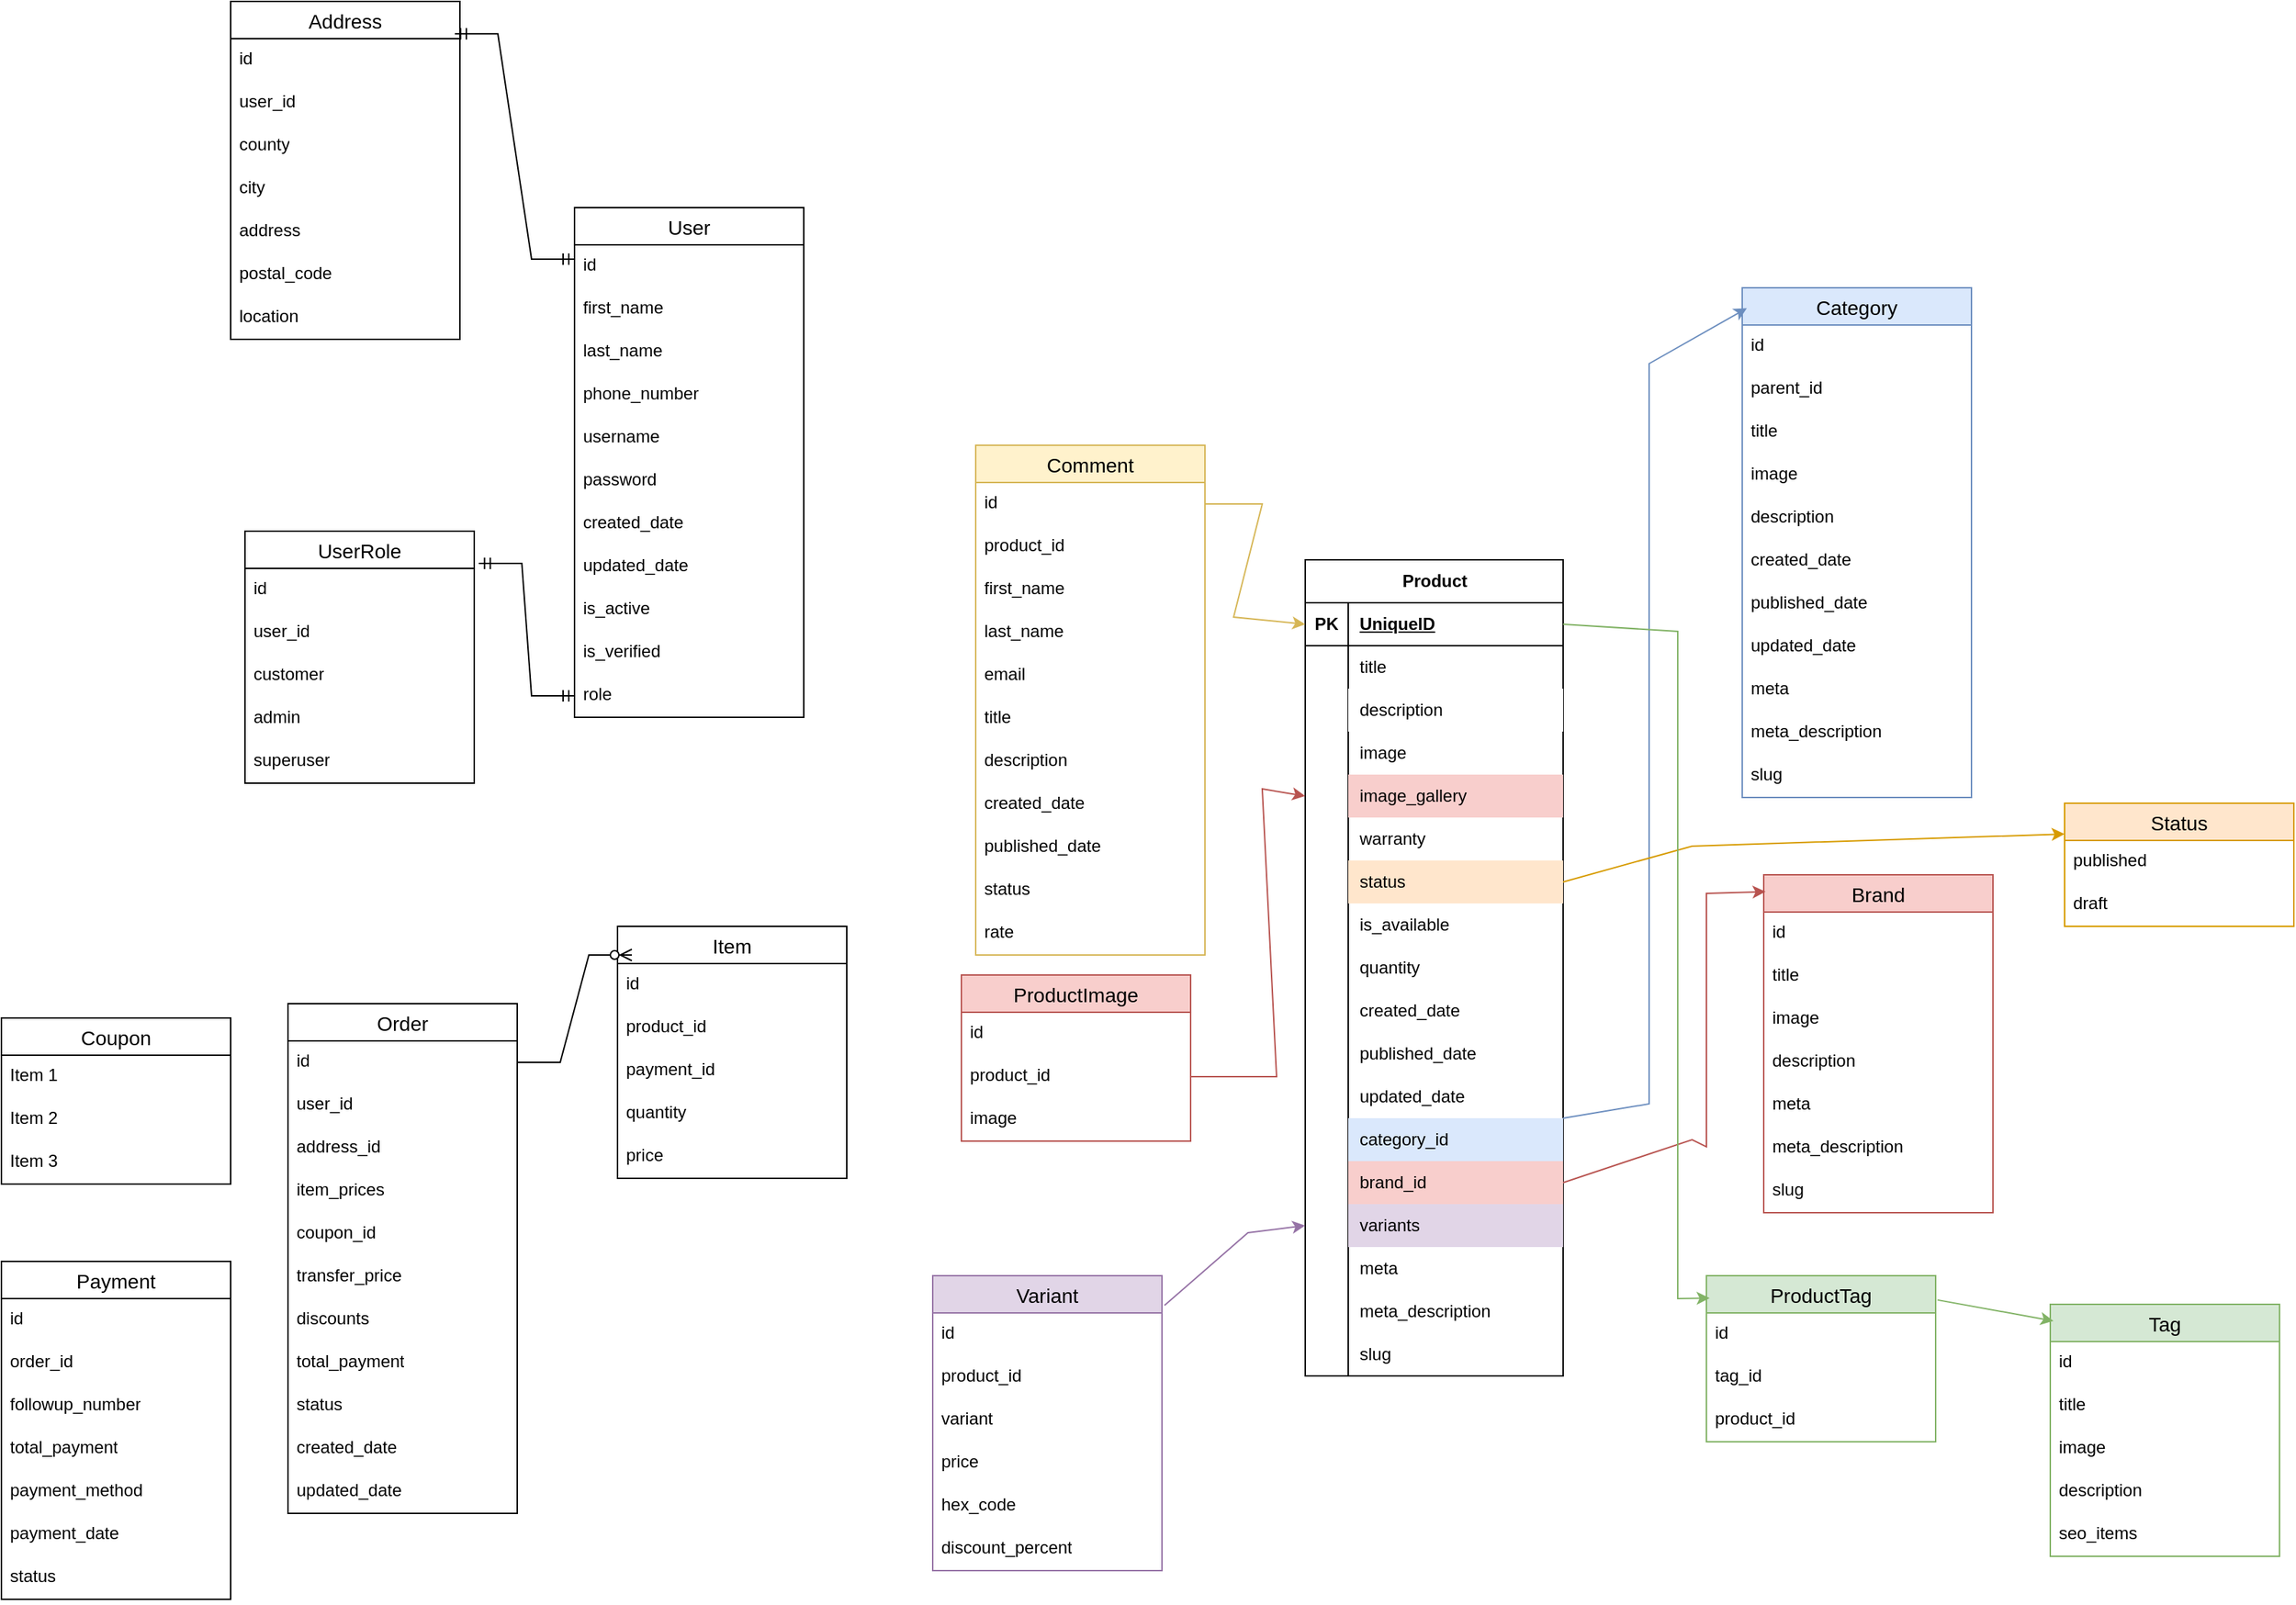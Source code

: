 <mxfile version="27.2.0">
  <diagram name="Page-1" id="_A50yHgDAYeNENCFfmQ6">
    <mxGraphModel dx="1622" dy="1558" grid="1" gridSize="10" guides="1" tooltips="1" connect="1" arrows="1" fold="1" page="1" pageScale="1" pageWidth="850" pageHeight="1100" math="0" shadow="0">
      <root>
        <mxCell id="0" />
        <mxCell id="1" parent="0" />
        <mxCell id="sOTKsEk2GEEb5kSssG93-2" value="Product" style="shape=table;startSize=30;container=1;collapsible=1;childLayout=tableLayout;fixedRows=1;rowLines=0;fontStyle=1;align=center;resizeLast=1;html=1;swimlaneFillColor=none;shadow=0;perimeterSpacing=0;" parent="1" vertex="1">
          <mxGeometry x="120" y="20" width="180" height="570" as="geometry" />
        </mxCell>
        <mxCell id="sOTKsEk2GEEb5kSssG93-3" value="" style="shape=tableRow;horizontal=0;startSize=0;swimlaneHead=0;swimlaneBody=0;fillColor=none;collapsible=0;dropTarget=0;points=[[0,0.5],[1,0.5]];portConstraint=eastwest;top=0;left=0;right=0;bottom=1;" parent="sOTKsEk2GEEb5kSssG93-2" vertex="1">
          <mxGeometry y="30" width="180" height="30" as="geometry" />
        </mxCell>
        <mxCell id="sOTKsEk2GEEb5kSssG93-4" value="PK" style="shape=partialRectangle;connectable=0;fillColor=none;top=0;left=0;bottom=0;right=0;fontStyle=1;overflow=hidden;whiteSpace=wrap;html=1;" parent="sOTKsEk2GEEb5kSssG93-3" vertex="1">
          <mxGeometry width="30" height="30" as="geometry">
            <mxRectangle width="30" height="30" as="alternateBounds" />
          </mxGeometry>
        </mxCell>
        <mxCell id="sOTKsEk2GEEb5kSssG93-5" value="UniqueID" style="shape=partialRectangle;connectable=0;fillColor=none;top=0;left=0;bottom=0;right=0;align=left;spacingLeft=6;fontStyle=5;overflow=hidden;whiteSpace=wrap;html=1;" parent="sOTKsEk2GEEb5kSssG93-3" vertex="1">
          <mxGeometry x="30" width="150" height="30" as="geometry">
            <mxRectangle width="150" height="30" as="alternateBounds" />
          </mxGeometry>
        </mxCell>
        <mxCell id="sOTKsEk2GEEb5kSssG93-6" value="" style="shape=tableRow;horizontal=0;startSize=0;swimlaneHead=0;swimlaneBody=0;fillColor=none;collapsible=0;dropTarget=0;points=[[0,0.5],[1,0.5]];portConstraint=eastwest;top=0;left=0;right=0;bottom=0;perimeterSpacing=0;" parent="sOTKsEk2GEEb5kSssG93-2" vertex="1">
          <mxGeometry y="60" width="180" height="30" as="geometry" />
        </mxCell>
        <mxCell id="sOTKsEk2GEEb5kSssG93-7" value="" style="shape=partialRectangle;connectable=0;fillColor=none;top=0;left=0;bottom=0;right=0;editable=1;overflow=hidden;whiteSpace=wrap;html=1;" parent="sOTKsEk2GEEb5kSssG93-6" vertex="1">
          <mxGeometry width="30" height="30" as="geometry">
            <mxRectangle width="30" height="30" as="alternateBounds" />
          </mxGeometry>
        </mxCell>
        <mxCell id="sOTKsEk2GEEb5kSssG93-8" value="title" style="shape=partialRectangle;connectable=0;fillColor=none;top=0;left=0;bottom=0;right=0;align=left;spacingLeft=6;overflow=hidden;whiteSpace=wrap;html=1;" parent="sOTKsEk2GEEb5kSssG93-6" vertex="1">
          <mxGeometry x="30" width="150" height="30" as="geometry">
            <mxRectangle width="150" height="30" as="alternateBounds" />
          </mxGeometry>
        </mxCell>
        <mxCell id="sOTKsEk2GEEb5kSssG93-28" value="" style="shape=tableRow;horizontal=0;startSize=0;swimlaneHead=0;swimlaneBody=0;fillColor=none;collapsible=0;dropTarget=0;points=[[0,0.5],[1,0.5]];portConstraint=eastwest;top=0;left=0;right=0;bottom=0;" parent="sOTKsEk2GEEb5kSssG93-2" vertex="1">
          <mxGeometry y="90" width="180" height="30" as="geometry" />
        </mxCell>
        <mxCell id="sOTKsEk2GEEb5kSssG93-29" value="" style="shape=partialRectangle;connectable=0;fillColor=none;top=0;left=0;bottom=0;right=0;editable=1;overflow=hidden;whiteSpace=wrap;html=1;" parent="sOTKsEk2GEEb5kSssG93-28" vertex="1">
          <mxGeometry width="30" height="30" as="geometry">
            <mxRectangle width="30" height="30" as="alternateBounds" />
          </mxGeometry>
        </mxCell>
        <mxCell id="sOTKsEk2GEEb5kSssG93-30" value="description" style="shape=partialRectangle;connectable=0;top=0;left=0;bottom=0;right=0;align=left;spacingLeft=6;overflow=hidden;whiteSpace=wrap;html=1;gradientColor=none;" parent="sOTKsEk2GEEb5kSssG93-28" vertex="1">
          <mxGeometry x="30" width="150" height="30" as="geometry">
            <mxRectangle width="150" height="30" as="alternateBounds" />
          </mxGeometry>
        </mxCell>
        <mxCell id="sOTKsEk2GEEb5kSssG93-25" value="" style="shape=tableRow;horizontal=0;startSize=0;swimlaneHead=0;swimlaneBody=0;fillColor=none;collapsible=0;dropTarget=0;points=[[0,0.5],[1,0.5]];portConstraint=eastwest;top=0;left=0;right=0;bottom=0;" parent="sOTKsEk2GEEb5kSssG93-2" vertex="1">
          <mxGeometry y="120" width="180" height="30" as="geometry" />
        </mxCell>
        <mxCell id="sOTKsEk2GEEb5kSssG93-26" value="" style="shape=partialRectangle;connectable=0;fillColor=none;top=0;left=0;bottom=0;right=0;editable=1;overflow=hidden;whiteSpace=wrap;html=1;" parent="sOTKsEk2GEEb5kSssG93-25" vertex="1">
          <mxGeometry width="30" height="30" as="geometry">
            <mxRectangle width="30" height="30" as="alternateBounds" />
          </mxGeometry>
        </mxCell>
        <mxCell id="sOTKsEk2GEEb5kSssG93-27" value="image" style="shape=partialRectangle;connectable=0;fillColor=none;top=0;left=0;bottom=0;right=0;align=left;spacingLeft=6;overflow=hidden;whiteSpace=wrap;html=1;" parent="sOTKsEk2GEEb5kSssG93-25" vertex="1">
          <mxGeometry x="30" width="150" height="30" as="geometry">
            <mxRectangle width="150" height="30" as="alternateBounds" />
          </mxGeometry>
        </mxCell>
        <mxCell id="sOTKsEk2GEEb5kSssG93-22" value="" style="shape=tableRow;horizontal=0;startSize=0;swimlaneHead=0;swimlaneBody=0;fillColor=none;collapsible=0;dropTarget=0;points=[[0,0.5],[1,0.5]];portConstraint=eastwest;top=0;left=0;right=0;bottom=0;" parent="sOTKsEk2GEEb5kSssG93-2" vertex="1">
          <mxGeometry y="150" width="180" height="30" as="geometry" />
        </mxCell>
        <mxCell id="sOTKsEk2GEEb5kSssG93-23" value="" style="shape=partialRectangle;connectable=0;fillColor=none;top=0;left=0;bottom=0;right=0;editable=1;overflow=hidden;whiteSpace=wrap;html=1;" parent="sOTKsEk2GEEb5kSssG93-22" vertex="1">
          <mxGeometry width="30" height="30" as="geometry">
            <mxRectangle width="30" height="30" as="alternateBounds" />
          </mxGeometry>
        </mxCell>
        <mxCell id="sOTKsEk2GEEb5kSssG93-24" value="image_gallery" style="shape=partialRectangle;connectable=0;top=0;left=0;bottom=0;right=0;align=left;spacingLeft=6;overflow=hidden;whiteSpace=wrap;html=1;fillColor=#f8cecc;strokeColor=#b85450;" parent="sOTKsEk2GEEb5kSssG93-22" vertex="1">
          <mxGeometry x="30" width="150" height="30" as="geometry">
            <mxRectangle width="150" height="30" as="alternateBounds" />
          </mxGeometry>
        </mxCell>
        <mxCell id="sOTKsEk2GEEb5kSssG93-19" value="" style="shape=tableRow;horizontal=0;startSize=0;swimlaneHead=0;swimlaneBody=0;fillColor=none;collapsible=0;dropTarget=0;points=[[0,0.5],[1,0.5]];portConstraint=eastwest;top=0;left=0;right=0;bottom=0;" parent="sOTKsEk2GEEb5kSssG93-2" vertex="1">
          <mxGeometry y="180" width="180" height="30" as="geometry" />
        </mxCell>
        <mxCell id="sOTKsEk2GEEb5kSssG93-20" value="" style="shape=partialRectangle;connectable=0;fillColor=none;top=0;left=0;bottom=0;right=0;editable=1;overflow=hidden;whiteSpace=wrap;html=1;" parent="sOTKsEk2GEEb5kSssG93-19" vertex="1">
          <mxGeometry width="30" height="30" as="geometry">
            <mxRectangle width="30" height="30" as="alternateBounds" />
          </mxGeometry>
        </mxCell>
        <mxCell id="sOTKsEk2GEEb5kSssG93-21" value="warranty" style="shape=partialRectangle;connectable=0;fillColor=none;top=0;left=0;bottom=0;right=0;align=left;spacingLeft=6;overflow=hidden;whiteSpace=wrap;html=1;" parent="sOTKsEk2GEEb5kSssG93-19" vertex="1">
          <mxGeometry x="30" width="150" height="30" as="geometry">
            <mxRectangle width="150" height="30" as="alternateBounds" />
          </mxGeometry>
        </mxCell>
        <mxCell id="sOTKsEk2GEEb5kSssG93-130" value="" style="shape=tableRow;horizontal=0;startSize=0;swimlaneHead=0;swimlaneBody=0;fillColor=none;collapsible=0;dropTarget=0;points=[[0,0.5],[1,0.5]];portConstraint=eastwest;top=0;left=0;right=0;bottom=0;" parent="sOTKsEk2GEEb5kSssG93-2" vertex="1">
          <mxGeometry y="210" width="180" height="30" as="geometry" />
        </mxCell>
        <mxCell id="sOTKsEk2GEEb5kSssG93-131" value="" style="shape=partialRectangle;connectable=0;fillColor=none;top=0;left=0;bottom=0;right=0;editable=1;overflow=hidden;whiteSpace=wrap;html=1;" parent="sOTKsEk2GEEb5kSssG93-130" vertex="1">
          <mxGeometry width="30" height="30" as="geometry">
            <mxRectangle width="30" height="30" as="alternateBounds" />
          </mxGeometry>
        </mxCell>
        <mxCell id="sOTKsEk2GEEb5kSssG93-132" value="status" style="shape=partialRectangle;connectable=0;fillColor=#ffe6cc;top=0;left=0;bottom=0;right=0;align=left;spacingLeft=6;overflow=hidden;whiteSpace=wrap;html=1;strokeColor=#d79b00;" parent="sOTKsEk2GEEb5kSssG93-130" vertex="1">
          <mxGeometry x="30" width="150" height="30" as="geometry">
            <mxRectangle width="150" height="30" as="alternateBounds" />
          </mxGeometry>
        </mxCell>
        <mxCell id="sOTKsEk2GEEb5kSssG93-9" value="" style="shape=tableRow;horizontal=0;startSize=0;swimlaneHead=0;swimlaneBody=0;fillColor=none;collapsible=0;dropTarget=0;points=[[0,0.5],[1,0.5]];portConstraint=eastwest;top=0;left=0;right=0;bottom=0;" parent="sOTKsEk2GEEb5kSssG93-2" vertex="1">
          <mxGeometry y="240" width="180" height="30" as="geometry" />
        </mxCell>
        <mxCell id="sOTKsEk2GEEb5kSssG93-10" value="" style="shape=partialRectangle;connectable=0;fillColor=none;top=0;left=0;bottom=0;right=0;editable=1;overflow=hidden;whiteSpace=wrap;html=1;" parent="sOTKsEk2GEEb5kSssG93-9" vertex="1">
          <mxGeometry width="30" height="30" as="geometry">
            <mxRectangle width="30" height="30" as="alternateBounds" />
          </mxGeometry>
        </mxCell>
        <mxCell id="sOTKsEk2GEEb5kSssG93-11" value="is_available" style="shape=partialRectangle;connectable=0;fillColor=none;top=0;left=0;bottom=0;right=0;align=left;spacingLeft=6;overflow=hidden;whiteSpace=wrap;html=1;" parent="sOTKsEk2GEEb5kSssG93-9" vertex="1">
          <mxGeometry x="30" width="150" height="30" as="geometry">
            <mxRectangle width="150" height="30" as="alternateBounds" />
          </mxGeometry>
        </mxCell>
        <mxCell id="sOTKsEk2GEEb5kSssG93-31" value="" style="shape=tableRow;horizontal=0;startSize=0;swimlaneHead=0;swimlaneBody=0;fillColor=none;collapsible=0;dropTarget=0;points=[[0,0.5],[1,0.5]];portConstraint=eastwest;top=0;left=0;right=0;bottom=0;" parent="sOTKsEk2GEEb5kSssG93-2" vertex="1">
          <mxGeometry y="270" width="180" height="30" as="geometry" />
        </mxCell>
        <mxCell id="sOTKsEk2GEEb5kSssG93-32" value="&lt;div&gt;&lt;br&gt;&lt;/div&gt;" style="shape=partialRectangle;connectable=0;fillColor=none;top=0;left=0;bottom=0;right=0;editable=1;overflow=hidden;whiteSpace=wrap;html=1;" parent="sOTKsEk2GEEb5kSssG93-31" vertex="1">
          <mxGeometry width="30" height="30" as="geometry">
            <mxRectangle width="30" height="30" as="alternateBounds" />
          </mxGeometry>
        </mxCell>
        <mxCell id="sOTKsEk2GEEb5kSssG93-33" value="quantity" style="shape=partialRectangle;connectable=0;fillColor=none;top=0;left=0;bottom=0;right=0;align=left;spacingLeft=6;overflow=hidden;whiteSpace=wrap;html=1;" parent="sOTKsEk2GEEb5kSssG93-31" vertex="1">
          <mxGeometry x="30" width="150" height="30" as="geometry">
            <mxRectangle width="150" height="30" as="alternateBounds" />
          </mxGeometry>
        </mxCell>
        <mxCell id="sOTKsEk2GEEb5kSssG93-34" value="" style="shape=tableRow;horizontal=0;startSize=0;swimlaneHead=0;swimlaneBody=0;fillColor=none;collapsible=0;dropTarget=0;points=[[0,0.5],[1,0.5]];portConstraint=eastwest;top=0;left=0;right=0;bottom=0;" parent="sOTKsEk2GEEb5kSssG93-2" vertex="1">
          <mxGeometry y="300" width="180" height="30" as="geometry" />
        </mxCell>
        <mxCell id="sOTKsEk2GEEb5kSssG93-35" value="&lt;div&gt;&lt;br&gt;&lt;/div&gt;" style="shape=partialRectangle;connectable=0;fillColor=none;top=0;left=0;bottom=0;right=0;editable=1;overflow=hidden;whiteSpace=wrap;html=1;" parent="sOTKsEk2GEEb5kSssG93-34" vertex="1">
          <mxGeometry width="30" height="30" as="geometry">
            <mxRectangle width="30" height="30" as="alternateBounds" />
          </mxGeometry>
        </mxCell>
        <mxCell id="sOTKsEk2GEEb5kSssG93-36" value="created_date" style="shape=partialRectangle;connectable=0;fillColor=none;top=0;left=0;bottom=0;right=0;align=left;spacingLeft=6;overflow=hidden;whiteSpace=wrap;html=1;" parent="sOTKsEk2GEEb5kSssG93-34" vertex="1">
          <mxGeometry x="30" width="150" height="30" as="geometry">
            <mxRectangle width="150" height="30" as="alternateBounds" />
          </mxGeometry>
        </mxCell>
        <mxCell id="sOTKsEk2GEEb5kSssG93-37" value="" style="shape=tableRow;horizontal=0;startSize=0;swimlaneHead=0;swimlaneBody=0;fillColor=none;collapsible=0;dropTarget=0;points=[[0,0.5],[1,0.5]];portConstraint=eastwest;top=0;left=0;right=0;bottom=0;" parent="sOTKsEk2GEEb5kSssG93-2" vertex="1">
          <mxGeometry y="330" width="180" height="30" as="geometry" />
        </mxCell>
        <mxCell id="sOTKsEk2GEEb5kSssG93-38" value="&lt;div&gt;&lt;br&gt;&lt;/div&gt;" style="shape=partialRectangle;connectable=0;fillColor=none;top=0;left=0;bottom=0;right=0;editable=1;overflow=hidden;whiteSpace=wrap;html=1;" parent="sOTKsEk2GEEb5kSssG93-37" vertex="1">
          <mxGeometry width="30" height="30" as="geometry">
            <mxRectangle width="30" height="30" as="alternateBounds" />
          </mxGeometry>
        </mxCell>
        <mxCell id="sOTKsEk2GEEb5kSssG93-39" value="published_date" style="shape=partialRectangle;connectable=0;fillColor=none;top=0;left=0;bottom=0;right=0;align=left;spacingLeft=6;overflow=hidden;whiteSpace=wrap;html=1;" parent="sOTKsEk2GEEb5kSssG93-37" vertex="1">
          <mxGeometry x="30" width="150" height="30" as="geometry">
            <mxRectangle width="150" height="30" as="alternateBounds" />
          </mxGeometry>
        </mxCell>
        <mxCell id="sOTKsEk2GEEb5kSssG93-40" value="" style="shape=tableRow;horizontal=0;startSize=0;swimlaneHead=0;swimlaneBody=0;fillColor=none;collapsible=0;dropTarget=0;points=[[0,0.5],[1,0.5]];portConstraint=eastwest;top=0;left=0;right=0;bottom=0;" parent="sOTKsEk2GEEb5kSssG93-2" vertex="1">
          <mxGeometry y="360" width="180" height="30" as="geometry" />
        </mxCell>
        <mxCell id="sOTKsEk2GEEb5kSssG93-41" value="&lt;div&gt;&lt;br&gt;&lt;/div&gt;" style="shape=partialRectangle;connectable=0;fillColor=none;top=0;left=0;bottom=0;right=0;editable=1;overflow=hidden;whiteSpace=wrap;html=1;" parent="sOTKsEk2GEEb5kSssG93-40" vertex="1">
          <mxGeometry width="30" height="30" as="geometry">
            <mxRectangle width="30" height="30" as="alternateBounds" />
          </mxGeometry>
        </mxCell>
        <mxCell id="sOTKsEk2GEEb5kSssG93-42" value="updated_date" style="shape=partialRectangle;connectable=0;fillColor=none;top=0;left=0;bottom=0;right=0;align=left;spacingLeft=6;overflow=hidden;whiteSpace=wrap;html=1;" parent="sOTKsEk2GEEb5kSssG93-40" vertex="1">
          <mxGeometry x="30" width="150" height="30" as="geometry">
            <mxRectangle width="150" height="30" as="alternateBounds" />
          </mxGeometry>
        </mxCell>
        <mxCell id="sOTKsEk2GEEb5kSssG93-43" value="" style="shape=tableRow;horizontal=0;startSize=0;swimlaneHead=0;swimlaneBody=0;fillColor=none;collapsible=0;dropTarget=0;points=[[0,0.5],[1,0.5]];portConstraint=eastwest;top=0;left=0;right=0;bottom=0;" parent="sOTKsEk2GEEb5kSssG93-2" vertex="1">
          <mxGeometry y="390" width="180" height="30" as="geometry" />
        </mxCell>
        <mxCell id="sOTKsEk2GEEb5kSssG93-44" value="&lt;div&gt;&lt;br&gt;&lt;/div&gt;" style="shape=partialRectangle;connectable=0;fillColor=none;top=0;left=0;bottom=0;right=0;editable=1;overflow=hidden;whiteSpace=wrap;html=1;" parent="sOTKsEk2GEEb5kSssG93-43" vertex="1">
          <mxGeometry width="30" height="30" as="geometry">
            <mxRectangle width="30" height="30" as="alternateBounds" />
          </mxGeometry>
        </mxCell>
        <mxCell id="sOTKsEk2GEEb5kSssG93-45" value="category_id" style="shape=partialRectangle;connectable=0;fillColor=#dae8fc;top=0;left=0;bottom=0;right=0;align=left;spacingLeft=6;overflow=hidden;whiteSpace=wrap;html=1;strokeColor=#6c8ebf;" parent="sOTKsEk2GEEb5kSssG93-43" vertex="1">
          <mxGeometry x="30" width="150" height="30" as="geometry">
            <mxRectangle width="150" height="30" as="alternateBounds" />
          </mxGeometry>
        </mxCell>
        <mxCell id="sOTKsEk2GEEb5kSssG93-46" value="" style="shape=tableRow;horizontal=0;startSize=0;swimlaneHead=0;swimlaneBody=0;fillColor=none;collapsible=0;dropTarget=0;points=[[0,0.5],[1,0.5]];portConstraint=eastwest;top=0;left=0;right=0;bottom=0;" parent="sOTKsEk2GEEb5kSssG93-2" vertex="1">
          <mxGeometry y="420" width="180" height="30" as="geometry" />
        </mxCell>
        <mxCell id="sOTKsEk2GEEb5kSssG93-47" value="&lt;div&gt;&lt;br&gt;&lt;/div&gt;" style="shape=partialRectangle;connectable=0;fillColor=none;top=0;left=0;bottom=0;right=0;editable=1;overflow=hidden;whiteSpace=wrap;html=1;" parent="sOTKsEk2GEEb5kSssG93-46" vertex="1">
          <mxGeometry width="30" height="30" as="geometry">
            <mxRectangle width="30" height="30" as="alternateBounds" />
          </mxGeometry>
        </mxCell>
        <mxCell id="sOTKsEk2GEEb5kSssG93-48" value="brand_id" style="shape=partialRectangle;connectable=0;fillColor=#f8cecc;top=0;left=0;bottom=0;right=0;align=left;spacingLeft=6;overflow=hidden;whiteSpace=wrap;html=1;strokeColor=#b85450;" parent="sOTKsEk2GEEb5kSssG93-46" vertex="1">
          <mxGeometry x="30" width="150" height="30" as="geometry">
            <mxRectangle width="150" height="30" as="alternateBounds" />
          </mxGeometry>
        </mxCell>
        <mxCell id="sOTKsEk2GEEb5kSssG93-52" value="" style="shape=tableRow;horizontal=0;startSize=0;swimlaneHead=0;swimlaneBody=0;fillColor=none;collapsible=0;dropTarget=0;points=[[0,0.5],[1,0.5]];portConstraint=eastwest;top=0;left=0;right=0;bottom=0;" parent="sOTKsEk2GEEb5kSssG93-2" vertex="1">
          <mxGeometry y="450" width="180" height="30" as="geometry" />
        </mxCell>
        <mxCell id="sOTKsEk2GEEb5kSssG93-53" value="&lt;div&gt;&lt;br&gt;&lt;/div&gt;" style="shape=partialRectangle;connectable=0;fillColor=none;top=0;left=0;bottom=0;right=0;editable=1;overflow=hidden;whiteSpace=wrap;html=1;" parent="sOTKsEk2GEEb5kSssG93-52" vertex="1">
          <mxGeometry width="30" height="30" as="geometry">
            <mxRectangle width="30" height="30" as="alternateBounds" />
          </mxGeometry>
        </mxCell>
        <mxCell id="sOTKsEk2GEEb5kSssG93-54" value="variants" style="shape=partialRectangle;connectable=0;fillColor=#e1d5e7;top=0;left=0;bottom=0;right=0;align=left;spacingLeft=6;overflow=hidden;whiteSpace=wrap;html=1;strokeColor=#9673a6;" parent="sOTKsEk2GEEb5kSssG93-52" vertex="1">
          <mxGeometry x="30" width="150" height="30" as="geometry">
            <mxRectangle width="150" height="30" as="alternateBounds" />
          </mxGeometry>
        </mxCell>
        <mxCell id="sOTKsEk2GEEb5kSssG93-64" value="" style="shape=tableRow;horizontal=0;startSize=0;swimlaneHead=0;swimlaneBody=0;fillColor=none;collapsible=0;dropTarget=0;points=[[0,0.5],[1,0.5]];portConstraint=eastwest;top=0;left=0;right=0;bottom=0;" parent="sOTKsEk2GEEb5kSssG93-2" vertex="1">
          <mxGeometry y="480" width="180" height="30" as="geometry" />
        </mxCell>
        <mxCell id="sOTKsEk2GEEb5kSssG93-65" value="&lt;div&gt;&lt;br&gt;&lt;/div&gt;" style="shape=partialRectangle;connectable=0;fillColor=none;top=0;left=0;bottom=0;right=0;editable=1;overflow=hidden;whiteSpace=wrap;html=1;" parent="sOTKsEk2GEEb5kSssG93-64" vertex="1">
          <mxGeometry width="30" height="30" as="geometry">
            <mxRectangle width="30" height="30" as="alternateBounds" />
          </mxGeometry>
        </mxCell>
        <mxCell id="sOTKsEk2GEEb5kSssG93-66" value="meta" style="shape=partialRectangle;connectable=0;fillColor=none;top=0;left=0;bottom=0;right=0;align=left;spacingLeft=6;overflow=hidden;whiteSpace=wrap;html=1;" parent="sOTKsEk2GEEb5kSssG93-64" vertex="1">
          <mxGeometry x="30" width="150" height="30" as="geometry">
            <mxRectangle width="150" height="30" as="alternateBounds" />
          </mxGeometry>
        </mxCell>
        <mxCell id="sOTKsEk2GEEb5kSssG93-67" value="" style="shape=tableRow;horizontal=0;startSize=0;swimlaneHead=0;swimlaneBody=0;fillColor=none;collapsible=0;dropTarget=0;points=[[0,0.5],[1,0.5]];portConstraint=eastwest;top=0;left=0;right=0;bottom=0;" parent="sOTKsEk2GEEb5kSssG93-2" vertex="1">
          <mxGeometry y="510" width="180" height="30" as="geometry" />
        </mxCell>
        <mxCell id="sOTKsEk2GEEb5kSssG93-68" value="&lt;div&gt;&lt;br&gt;&lt;/div&gt;" style="shape=partialRectangle;connectable=0;fillColor=none;top=0;left=0;bottom=0;right=0;editable=1;overflow=hidden;whiteSpace=wrap;html=1;" parent="sOTKsEk2GEEb5kSssG93-67" vertex="1">
          <mxGeometry width="30" height="30" as="geometry">
            <mxRectangle width="30" height="30" as="alternateBounds" />
          </mxGeometry>
        </mxCell>
        <mxCell id="sOTKsEk2GEEb5kSssG93-69" value="meta_description" style="shape=partialRectangle;connectable=0;fillColor=none;top=0;left=0;bottom=0;right=0;align=left;spacingLeft=6;overflow=hidden;whiteSpace=wrap;html=1;" parent="sOTKsEk2GEEb5kSssG93-67" vertex="1">
          <mxGeometry x="30" width="150" height="30" as="geometry">
            <mxRectangle width="150" height="30" as="alternateBounds" />
          </mxGeometry>
        </mxCell>
        <mxCell id="sOTKsEk2GEEb5kSssG93-12" value="" style="shape=tableRow;horizontal=0;startSize=0;swimlaneHead=0;swimlaneBody=0;fillColor=none;collapsible=0;dropTarget=0;points=[[0,0.5],[1,0.5]];portConstraint=eastwest;top=0;left=0;right=0;bottom=0;" parent="sOTKsEk2GEEb5kSssG93-2" vertex="1">
          <mxGeometry y="540" width="180" height="30" as="geometry" />
        </mxCell>
        <mxCell id="sOTKsEk2GEEb5kSssG93-13" value="&lt;div&gt;&lt;br&gt;&lt;/div&gt;" style="shape=partialRectangle;connectable=0;fillColor=none;top=0;left=0;bottom=0;right=0;editable=1;overflow=hidden;whiteSpace=wrap;html=1;" parent="sOTKsEk2GEEb5kSssG93-12" vertex="1">
          <mxGeometry width="30" height="30" as="geometry">
            <mxRectangle width="30" height="30" as="alternateBounds" />
          </mxGeometry>
        </mxCell>
        <mxCell id="sOTKsEk2GEEb5kSssG93-14" value="slug" style="shape=partialRectangle;connectable=0;fillColor=none;top=0;left=0;bottom=0;right=0;align=left;spacingLeft=6;overflow=hidden;whiteSpace=wrap;html=1;" parent="sOTKsEk2GEEb5kSssG93-12" vertex="1">
          <mxGeometry x="30" width="150" height="30" as="geometry">
            <mxRectangle width="150" height="30" as="alternateBounds" />
          </mxGeometry>
        </mxCell>
        <mxCell id="sOTKsEk2GEEb5kSssG93-70" value="Category" style="swimlane;fontStyle=0;childLayout=stackLayout;horizontal=1;startSize=26;horizontalStack=0;resizeParent=1;resizeParentMax=0;resizeLast=0;collapsible=1;marginBottom=0;align=center;fontSize=14;fillColor=#dae8fc;strokeColor=#6c8ebf;" parent="1" vertex="1">
          <mxGeometry x="425" y="-170" width="160" height="356" as="geometry" />
        </mxCell>
        <mxCell id="sOTKsEk2GEEb5kSssG93-150" value="id" style="text;strokeColor=none;fillColor=none;spacingLeft=4;spacingRight=4;overflow=hidden;rotatable=0;points=[[0,0.5],[1,0.5]];portConstraint=eastwest;fontSize=12;whiteSpace=wrap;html=1;" parent="sOTKsEk2GEEb5kSssG93-70" vertex="1">
          <mxGeometry y="26" width="160" height="30" as="geometry" />
        </mxCell>
        <mxCell id="sOTKsEk2GEEb5kSssG93-71" value="parent_id" style="text;strokeColor=none;fillColor=none;spacingLeft=4;spacingRight=4;overflow=hidden;rotatable=0;points=[[0,0.5],[1,0.5]];portConstraint=eastwest;fontSize=12;whiteSpace=wrap;html=1;" parent="sOTKsEk2GEEb5kSssG93-70" vertex="1">
          <mxGeometry y="56" width="160" height="30" as="geometry" />
        </mxCell>
        <mxCell id="sOTKsEk2GEEb5kSssG93-74" value="title" style="text;strokeColor=none;fillColor=none;spacingLeft=4;spacingRight=4;overflow=hidden;rotatable=0;points=[[0,0.5],[1,0.5]];portConstraint=eastwest;fontSize=12;whiteSpace=wrap;html=1;" parent="sOTKsEk2GEEb5kSssG93-70" vertex="1">
          <mxGeometry y="86" width="160" height="30" as="geometry" />
        </mxCell>
        <mxCell id="sOTKsEk2GEEb5kSssG93-75" value="image" style="text;strokeColor=none;fillColor=none;spacingLeft=4;spacingRight=4;overflow=hidden;rotatable=0;points=[[0,0.5],[1,0.5]];portConstraint=eastwest;fontSize=12;whiteSpace=wrap;html=1;" parent="sOTKsEk2GEEb5kSssG93-70" vertex="1">
          <mxGeometry y="116" width="160" height="30" as="geometry" />
        </mxCell>
        <mxCell id="sOTKsEk2GEEb5kSssG93-129" value="description" style="text;strokeColor=none;fillColor=none;spacingLeft=4;spacingRight=4;overflow=hidden;rotatable=0;points=[[0,0.5],[1,0.5]];portConstraint=eastwest;fontSize=12;whiteSpace=wrap;html=1;" parent="sOTKsEk2GEEb5kSssG93-70" vertex="1">
          <mxGeometry y="146" width="160" height="30" as="geometry" />
        </mxCell>
        <mxCell id="sOTKsEk2GEEb5kSssG93-128" value="created_date" style="text;strokeColor=none;fillColor=none;spacingLeft=4;spacingRight=4;overflow=hidden;rotatable=0;points=[[0,0.5],[1,0.5]];portConstraint=eastwest;fontSize=12;whiteSpace=wrap;html=1;" parent="sOTKsEk2GEEb5kSssG93-70" vertex="1">
          <mxGeometry y="176" width="160" height="30" as="geometry" />
        </mxCell>
        <mxCell id="sOTKsEk2GEEb5kSssG93-127" value="published_date" style="text;strokeColor=none;fillColor=none;spacingLeft=4;spacingRight=4;overflow=hidden;rotatable=0;points=[[0,0.5],[1,0.5]];portConstraint=eastwest;fontSize=12;whiteSpace=wrap;html=1;" parent="sOTKsEk2GEEb5kSssG93-70" vertex="1">
          <mxGeometry y="206" width="160" height="30" as="geometry" />
        </mxCell>
        <mxCell id="sOTKsEk2GEEb5kSssG93-77" value="updated_date" style="text;strokeColor=none;fillColor=none;spacingLeft=4;spacingRight=4;overflow=hidden;rotatable=0;points=[[0,0.5],[1,0.5]];portConstraint=eastwest;fontSize=12;whiteSpace=wrap;html=1;" parent="sOTKsEk2GEEb5kSssG93-70" vertex="1">
          <mxGeometry y="236" width="160" height="30" as="geometry" />
        </mxCell>
        <mxCell id="sOTKsEk2GEEb5kSssG93-78" value="meta" style="text;strokeColor=none;fillColor=none;spacingLeft=4;spacingRight=4;overflow=hidden;rotatable=0;points=[[0,0.5],[1,0.5]];portConstraint=eastwest;fontSize=12;whiteSpace=wrap;html=1;" parent="sOTKsEk2GEEb5kSssG93-70" vertex="1">
          <mxGeometry y="266" width="160" height="30" as="geometry" />
        </mxCell>
        <mxCell id="sOTKsEk2GEEb5kSssG93-79" value="meta_description" style="text;strokeColor=none;fillColor=none;spacingLeft=4;spacingRight=4;overflow=hidden;rotatable=0;points=[[0,0.5],[1,0.5]];portConstraint=eastwest;fontSize=12;whiteSpace=wrap;html=1;" parent="sOTKsEk2GEEb5kSssG93-70" vertex="1">
          <mxGeometry y="296" width="160" height="30" as="geometry" />
        </mxCell>
        <mxCell id="sOTKsEk2GEEb5kSssG93-76" value="slug" style="text;strokeColor=none;fillColor=none;spacingLeft=4;spacingRight=4;overflow=hidden;rotatable=0;points=[[0,0.5],[1,0.5]];portConstraint=eastwest;fontSize=12;whiteSpace=wrap;html=1;" parent="sOTKsEk2GEEb5kSssG93-70" vertex="1">
          <mxGeometry y="326" width="160" height="30" as="geometry" />
        </mxCell>
        <mxCell id="sOTKsEk2GEEb5kSssG93-80" value="Brand" style="swimlane;fontStyle=0;childLayout=stackLayout;horizontal=1;startSize=26;horizontalStack=0;resizeParent=1;resizeParentMax=0;resizeLast=0;collapsible=1;marginBottom=0;align=center;fontSize=14;fillColor=#f8cecc;strokeColor=#b85450;" parent="1" vertex="1">
          <mxGeometry x="440" y="240" width="160" height="236" as="geometry" />
        </mxCell>
        <mxCell id="sOTKsEk2GEEb5kSssG93-81" value="id" style="text;strokeColor=none;fillColor=none;spacingLeft=4;spacingRight=4;overflow=hidden;rotatable=0;points=[[0,0.5],[1,0.5]];portConstraint=eastwest;fontSize=12;whiteSpace=wrap;html=1;" parent="sOTKsEk2GEEb5kSssG93-80" vertex="1">
          <mxGeometry y="26" width="160" height="30" as="geometry" />
        </mxCell>
        <mxCell id="sOTKsEk2GEEb5kSssG93-82" value="title" style="text;strokeColor=none;fillColor=none;spacingLeft=4;spacingRight=4;overflow=hidden;rotatable=0;points=[[0,0.5],[1,0.5]];portConstraint=eastwest;fontSize=12;whiteSpace=wrap;html=1;" parent="sOTKsEk2GEEb5kSssG93-80" vertex="1">
          <mxGeometry y="56" width="160" height="30" as="geometry" />
        </mxCell>
        <mxCell id="sOTKsEk2GEEb5kSssG93-84" value="image" style="text;strokeColor=none;fillColor=none;spacingLeft=4;spacingRight=4;overflow=hidden;rotatable=0;points=[[0,0.5],[1,0.5]];portConstraint=eastwest;fontSize=12;whiteSpace=wrap;html=1;" parent="sOTKsEk2GEEb5kSssG93-80" vertex="1">
          <mxGeometry y="86" width="160" height="30" as="geometry" />
        </mxCell>
        <mxCell id="sOTKsEk2GEEb5kSssG93-95" value="description" style="text;strokeColor=none;fillColor=none;spacingLeft=4;spacingRight=4;overflow=hidden;rotatable=0;points=[[0,0.5],[1,0.5]];portConstraint=eastwest;fontSize=12;whiteSpace=wrap;html=1;" parent="sOTKsEk2GEEb5kSssG93-80" vertex="1">
          <mxGeometry y="116" width="160" height="30" as="geometry" />
        </mxCell>
        <mxCell id="sOTKsEk2GEEb5kSssG93-86" value="meta" style="text;strokeColor=none;fillColor=none;spacingLeft=4;spacingRight=4;overflow=hidden;rotatable=0;points=[[0,0.5],[1,0.5]];portConstraint=eastwest;fontSize=12;whiteSpace=wrap;html=1;" parent="sOTKsEk2GEEb5kSssG93-80" vertex="1">
          <mxGeometry y="146" width="160" height="30" as="geometry" />
        </mxCell>
        <mxCell id="sOTKsEk2GEEb5kSssG93-87" value="meta_description" style="text;strokeColor=none;fillColor=none;spacingLeft=4;spacingRight=4;overflow=hidden;rotatable=0;points=[[0,0.5],[1,0.5]];portConstraint=eastwest;fontSize=12;whiteSpace=wrap;html=1;" parent="sOTKsEk2GEEb5kSssG93-80" vertex="1">
          <mxGeometry y="176" width="160" height="30" as="geometry" />
        </mxCell>
        <mxCell id="sOTKsEk2GEEb5kSssG93-83" value="slug" style="text;strokeColor=none;fillColor=none;spacingLeft=4;spacingRight=4;overflow=hidden;rotatable=0;points=[[0,0.5],[1,0.5]];portConstraint=eastwest;fontSize=12;whiteSpace=wrap;html=1;" parent="sOTKsEk2GEEb5kSssG93-80" vertex="1">
          <mxGeometry y="206" width="160" height="30" as="geometry" />
        </mxCell>
        <mxCell id="sOTKsEk2GEEb5kSssG93-88" value="Tag" style="swimlane;fontStyle=0;childLayout=stackLayout;horizontal=1;startSize=26;horizontalStack=0;resizeParent=1;resizeParentMax=0;resizeLast=0;collapsible=1;marginBottom=0;align=center;fontSize=14;fillColor=#d5e8d4;strokeColor=#82b366;" parent="1" vertex="1">
          <mxGeometry x="640" y="540" width="160" height="176" as="geometry" />
        </mxCell>
        <mxCell id="sOTKsEk2GEEb5kSssG93-89" value="id" style="text;strokeColor=none;fillColor=none;spacingLeft=4;spacingRight=4;overflow=hidden;rotatable=0;points=[[0,0.5],[1,0.5]];portConstraint=eastwest;fontSize=12;whiteSpace=wrap;html=1;" parent="sOTKsEk2GEEb5kSssG93-88" vertex="1">
          <mxGeometry y="26" width="160" height="30" as="geometry" />
        </mxCell>
        <mxCell id="sOTKsEk2GEEb5kSssG93-90" value="title" style="text;strokeColor=none;fillColor=none;spacingLeft=4;spacingRight=4;overflow=hidden;rotatable=0;points=[[0,0.5],[1,0.5]];portConstraint=eastwest;fontSize=12;whiteSpace=wrap;html=1;" parent="sOTKsEk2GEEb5kSssG93-88" vertex="1">
          <mxGeometry y="56" width="160" height="30" as="geometry" />
        </mxCell>
        <mxCell id="sOTKsEk2GEEb5kSssG93-92" value="image" style="text;strokeColor=none;fillColor=none;spacingLeft=4;spacingRight=4;overflow=hidden;rotatable=0;points=[[0,0.5],[1,0.5]];portConstraint=eastwest;fontSize=12;whiteSpace=wrap;html=1;" parent="sOTKsEk2GEEb5kSssG93-88" vertex="1">
          <mxGeometry y="86" width="160" height="30" as="geometry" />
        </mxCell>
        <mxCell id="sOTKsEk2GEEb5kSssG93-93" value="description" style="text;strokeColor=none;fillColor=none;spacingLeft=4;spacingRight=4;overflow=hidden;rotatable=0;points=[[0,0.5],[1,0.5]];portConstraint=eastwest;fontSize=12;whiteSpace=wrap;html=1;" parent="sOTKsEk2GEEb5kSssG93-88" vertex="1">
          <mxGeometry y="116" width="160" height="30" as="geometry" />
        </mxCell>
        <mxCell id="sOTKsEk2GEEb5kSssG93-91" value="seo_items" style="text;strokeColor=none;fillColor=none;spacingLeft=4;spacingRight=4;overflow=hidden;rotatable=0;points=[[0,0.5],[1,0.5]];portConstraint=eastwest;fontSize=12;whiteSpace=wrap;html=1;" parent="sOTKsEk2GEEb5kSssG93-88" vertex="1">
          <mxGeometry y="146" width="160" height="30" as="geometry" />
        </mxCell>
        <mxCell id="sOTKsEk2GEEb5kSssG93-94" value="" style="endArrow=classic;html=1;rounded=0;fillColor=#dae8fc;strokeColor=#6c8ebf;entryX=0.02;entryY=0.04;entryDx=0;entryDy=0;entryPerimeter=0;" parent="1" source="sOTKsEk2GEEb5kSssG93-43" target="sOTKsEk2GEEb5kSssG93-70" edge="1">
          <mxGeometry width="50" height="50" relative="1" as="geometry">
            <mxPoint x="360" y="390" as="sourcePoint" />
            <mxPoint x="440" as="targetPoint" />
            <Array as="points">
              <mxPoint x="360" y="400" />
              <mxPoint x="360" y="-117" />
            </Array>
          </mxGeometry>
        </mxCell>
        <mxCell id="sOTKsEk2GEEb5kSssG93-96" value="" style="endArrow=classic;html=1;rounded=0;entryX=0.008;entryY=0.05;entryDx=0;entryDy=0;entryPerimeter=0;exitX=1;exitY=0.5;exitDx=0;exitDy=0;fillColor=#f8cecc;strokeColor=#b85450;" parent="1" source="sOTKsEk2GEEb5kSssG93-46" target="sOTKsEk2GEEb5kSssG93-80" edge="1">
          <mxGeometry width="50" height="50" relative="1" as="geometry">
            <mxPoint x="350" y="450" as="sourcePoint" />
            <mxPoint x="400" y="400" as="targetPoint" />
            <Array as="points">
              <mxPoint x="390" y="425" />
              <mxPoint x="400" y="430" />
              <mxPoint x="400" y="253" />
            </Array>
          </mxGeometry>
        </mxCell>
        <mxCell id="sOTKsEk2GEEb5kSssG93-99" value="Variant" style="swimlane;fontStyle=0;childLayout=stackLayout;horizontal=1;startSize=26;horizontalStack=0;resizeParent=1;resizeParentMax=0;resizeLast=0;collapsible=1;marginBottom=0;align=center;fontSize=14;fillColor=#e1d5e7;strokeColor=#9673a6;" parent="1" vertex="1">
          <mxGeometry x="-140" y="520" width="160" height="206" as="geometry" />
        </mxCell>
        <mxCell id="sOTKsEk2GEEb5kSssG93-161" value="id" style="text;strokeColor=none;fillColor=none;spacingLeft=4;spacingRight=4;overflow=hidden;rotatable=0;points=[[0,0.5],[1,0.5]];portConstraint=eastwest;fontSize=12;whiteSpace=wrap;html=1;" parent="sOTKsEk2GEEb5kSssG93-99" vertex="1">
          <mxGeometry y="26" width="160" height="30" as="geometry" />
        </mxCell>
        <mxCell id="sOTKsEk2GEEb5kSssG93-100" value="product_id" style="text;strokeColor=none;fillColor=none;spacingLeft=4;spacingRight=4;overflow=hidden;rotatable=0;points=[[0,0.5],[1,0.5]];portConstraint=eastwest;fontSize=12;whiteSpace=wrap;html=1;" parent="sOTKsEk2GEEb5kSssG93-99" vertex="1">
          <mxGeometry y="56" width="160" height="30" as="geometry" />
        </mxCell>
        <mxCell id="sOTKsEk2GEEb5kSssG93-152" value="variant" style="text;strokeColor=none;fillColor=none;spacingLeft=4;spacingRight=4;overflow=hidden;rotatable=0;points=[[0,0.5],[1,0.5]];portConstraint=eastwest;fontSize=12;whiteSpace=wrap;html=1;" parent="sOTKsEk2GEEb5kSssG93-99" vertex="1">
          <mxGeometry y="86" width="160" height="30" as="geometry" />
        </mxCell>
        <mxCell id="sOTKsEk2GEEb5kSssG93-101" value="price" style="text;strokeColor=none;fillColor=none;spacingLeft=4;spacingRight=4;overflow=hidden;rotatable=0;points=[[0,0.5],[1,0.5]];portConstraint=eastwest;fontSize=12;whiteSpace=wrap;html=1;" parent="sOTKsEk2GEEb5kSssG93-99" vertex="1">
          <mxGeometry y="116" width="160" height="30" as="geometry" />
        </mxCell>
        <mxCell id="sOTKsEk2GEEb5kSssG93-204" value="hex_code" style="text;strokeColor=none;fillColor=none;spacingLeft=4;spacingRight=4;overflow=hidden;rotatable=0;points=[[0,0.5],[1,0.5]];portConstraint=eastwest;fontSize=12;whiteSpace=wrap;html=1;" parent="sOTKsEk2GEEb5kSssG93-99" vertex="1">
          <mxGeometry y="146" width="160" height="30" as="geometry" />
        </mxCell>
        <mxCell id="sOTKsEk2GEEb5kSssG93-206" value="discount_percent" style="text;strokeColor=none;fillColor=none;spacingLeft=4;spacingRight=4;overflow=hidden;rotatable=0;points=[[0,0.5],[1,0.5]];portConstraint=eastwest;fontSize=12;whiteSpace=wrap;html=1;" parent="sOTKsEk2GEEb5kSssG93-99" vertex="1">
          <mxGeometry y="176" width="160" height="30" as="geometry" />
        </mxCell>
        <mxCell id="sOTKsEk2GEEb5kSssG93-103" value="Comment" style="swimlane;fontStyle=0;childLayout=stackLayout;horizontal=1;startSize=26;horizontalStack=0;resizeParent=1;resizeParentMax=0;resizeLast=0;collapsible=1;marginBottom=0;align=center;fontSize=14;fillColor=#fff2cc;strokeColor=#d6b656;" parent="1" vertex="1">
          <mxGeometry x="-110" y="-60" width="160" height="356" as="geometry" />
        </mxCell>
        <mxCell id="sOTKsEk2GEEb5kSssG93-104" value="id" style="text;strokeColor=none;fillColor=none;spacingLeft=4;spacingRight=4;overflow=hidden;rotatable=0;points=[[0,0.5],[1,0.5]];portConstraint=eastwest;fontSize=12;whiteSpace=wrap;html=1;" parent="sOTKsEk2GEEb5kSssG93-103" vertex="1">
          <mxGeometry y="26" width="160" height="30" as="geometry" />
        </mxCell>
        <mxCell id="sOTKsEk2GEEb5kSssG93-105" value="product_id" style="text;strokeColor=none;fillColor=none;spacingLeft=4;spacingRight=4;overflow=hidden;rotatable=0;points=[[0,0.5],[1,0.5]];portConstraint=eastwest;fontSize=12;whiteSpace=wrap;html=1;" parent="sOTKsEk2GEEb5kSssG93-103" vertex="1">
          <mxGeometry y="56" width="160" height="30" as="geometry" />
        </mxCell>
        <mxCell id="sOTKsEk2GEEb5kSssG93-215" value="first_name" style="text;strokeColor=none;fillColor=none;spacingLeft=4;spacingRight=4;overflow=hidden;rotatable=0;points=[[0,0.5],[1,0.5]];portConstraint=eastwest;fontSize=12;whiteSpace=wrap;html=1;" parent="sOTKsEk2GEEb5kSssG93-103" vertex="1">
          <mxGeometry y="86" width="160" height="30" as="geometry" />
        </mxCell>
        <mxCell id="sOTKsEk2GEEb5kSssG93-216" value="last_name" style="text;strokeColor=none;fillColor=none;spacingLeft=4;spacingRight=4;overflow=hidden;rotatable=0;points=[[0,0.5],[1,0.5]];portConstraint=eastwest;fontSize=12;whiteSpace=wrap;html=1;" parent="sOTKsEk2GEEb5kSssG93-103" vertex="1">
          <mxGeometry y="116" width="160" height="30" as="geometry" />
        </mxCell>
        <mxCell id="sOTKsEk2GEEb5kSssG93-160" value="email" style="text;strokeColor=none;fillColor=none;spacingLeft=4;spacingRight=4;overflow=hidden;rotatable=0;points=[[0,0.5],[1,0.5]];portConstraint=eastwest;fontSize=12;whiteSpace=wrap;html=1;" parent="sOTKsEk2GEEb5kSssG93-103" vertex="1">
          <mxGeometry y="146" width="160" height="30" as="geometry" />
        </mxCell>
        <mxCell id="sOTKsEk2GEEb5kSssG93-154" value="title" style="text;strokeColor=none;fillColor=none;spacingLeft=4;spacingRight=4;overflow=hidden;rotatable=0;points=[[0,0.5],[1,0.5]];portConstraint=eastwest;fontSize=12;whiteSpace=wrap;html=1;" parent="sOTKsEk2GEEb5kSssG93-103" vertex="1">
          <mxGeometry y="176" width="160" height="30" as="geometry" />
        </mxCell>
        <mxCell id="sOTKsEk2GEEb5kSssG93-155" value="description" style="text;strokeColor=none;fillColor=none;spacingLeft=4;spacingRight=4;overflow=hidden;rotatable=0;points=[[0,0.5],[1,0.5]];portConstraint=eastwest;fontSize=12;whiteSpace=wrap;html=1;" parent="sOTKsEk2GEEb5kSssG93-103" vertex="1">
          <mxGeometry y="206" width="160" height="30" as="geometry" />
        </mxCell>
        <mxCell id="sOTKsEk2GEEb5kSssG93-156" value="created_date" style="text;strokeColor=none;fillColor=none;spacingLeft=4;spacingRight=4;overflow=hidden;rotatable=0;points=[[0,0.5],[1,0.5]];portConstraint=eastwest;fontSize=12;whiteSpace=wrap;html=1;" parent="sOTKsEk2GEEb5kSssG93-103" vertex="1">
          <mxGeometry y="236" width="160" height="30" as="geometry" />
        </mxCell>
        <mxCell id="sOTKsEk2GEEb5kSssG93-157" value="published_date" style="text;strokeColor=none;fillColor=none;spacingLeft=4;spacingRight=4;overflow=hidden;rotatable=0;points=[[0,0.5],[1,0.5]];portConstraint=eastwest;fontSize=12;whiteSpace=wrap;html=1;" parent="sOTKsEk2GEEb5kSssG93-103" vertex="1">
          <mxGeometry y="266" width="160" height="30" as="geometry" />
        </mxCell>
        <mxCell id="sOTKsEk2GEEb5kSssG93-159" value="status" style="text;strokeColor=none;fillColor=none;spacingLeft=4;spacingRight=4;overflow=hidden;rotatable=0;points=[[0,0.5],[1,0.5]];portConstraint=eastwest;fontSize=12;whiteSpace=wrap;html=1;" parent="sOTKsEk2GEEb5kSssG93-103" vertex="1">
          <mxGeometry y="296" width="160" height="30" as="geometry" />
        </mxCell>
        <mxCell id="sOTKsEk2GEEb5kSssG93-106" value="rate" style="text;strokeColor=none;fillColor=none;spacingLeft=4;spacingRight=4;overflow=hidden;rotatable=0;points=[[0,0.5],[1,0.5]];portConstraint=eastwest;fontSize=12;whiteSpace=wrap;html=1;" parent="sOTKsEk2GEEb5kSssG93-103" vertex="1">
          <mxGeometry y="326" width="160" height="30" as="geometry" />
        </mxCell>
        <mxCell id="sOTKsEk2GEEb5kSssG93-111" value="Address" style="swimlane;fontStyle=0;childLayout=stackLayout;horizontal=1;startSize=26;horizontalStack=0;resizeParent=1;resizeParentMax=0;resizeLast=0;collapsible=1;marginBottom=0;align=center;fontSize=14;" parent="1" vertex="1">
          <mxGeometry x="-630" y="-370" width="160" height="236" as="geometry" />
        </mxCell>
        <mxCell id="sOTKsEk2GEEb5kSssG93-112" value="id" style="text;strokeColor=none;fillColor=none;spacingLeft=4;spacingRight=4;overflow=hidden;rotatable=0;points=[[0,0.5],[1,0.5]];portConstraint=eastwest;fontSize=12;whiteSpace=wrap;html=1;" parent="sOTKsEk2GEEb5kSssG93-111" vertex="1">
          <mxGeometry y="26" width="160" height="30" as="geometry" />
        </mxCell>
        <mxCell id="sOTKsEk2GEEb5kSssG93-214" value="user_id" style="text;strokeColor=none;fillColor=none;spacingLeft=4;spacingRight=4;overflow=hidden;rotatable=0;points=[[0,0.5],[1,0.5]];portConstraint=eastwest;fontSize=12;whiteSpace=wrap;html=1;" parent="sOTKsEk2GEEb5kSssG93-111" vertex="1">
          <mxGeometry y="56" width="160" height="30" as="geometry" />
        </mxCell>
        <mxCell id="sOTKsEk2GEEb5kSssG93-113" value="county" style="text;strokeColor=none;fillColor=none;spacingLeft=4;spacingRight=4;overflow=hidden;rotatable=0;points=[[0,0.5],[1,0.5]];portConstraint=eastwest;fontSize=12;whiteSpace=wrap;html=1;" parent="sOTKsEk2GEEb5kSssG93-111" vertex="1">
          <mxGeometry y="86" width="160" height="30" as="geometry" />
        </mxCell>
        <mxCell id="sOTKsEk2GEEb5kSssG93-213" value="city" style="text;strokeColor=none;fillColor=none;spacingLeft=4;spacingRight=4;overflow=hidden;rotatable=0;points=[[0,0.5],[1,0.5]];portConstraint=eastwest;fontSize=12;whiteSpace=wrap;html=1;" parent="sOTKsEk2GEEb5kSssG93-111" vertex="1">
          <mxGeometry y="116" width="160" height="30" as="geometry" />
        </mxCell>
        <mxCell id="sOTKsEk2GEEb5kSssG93-114" value="address" style="text;strokeColor=none;fillColor=none;spacingLeft=4;spacingRight=4;overflow=hidden;rotatable=0;points=[[0,0.5],[1,0.5]];portConstraint=eastwest;fontSize=12;whiteSpace=wrap;html=1;" parent="sOTKsEk2GEEb5kSssG93-111" vertex="1">
          <mxGeometry y="146" width="160" height="30" as="geometry" />
        </mxCell>
        <mxCell id="sOTKsEk2GEEb5kSssG93-236" value="postal_code" style="text;strokeColor=none;fillColor=none;spacingLeft=4;spacingRight=4;overflow=hidden;rotatable=0;points=[[0,0.5],[1,0.5]];portConstraint=eastwest;fontSize=12;whiteSpace=wrap;html=1;" parent="sOTKsEk2GEEb5kSssG93-111" vertex="1">
          <mxGeometry y="176" width="160" height="30" as="geometry" />
        </mxCell>
        <mxCell id="sOTKsEk2GEEb5kSssG93-207" value="location" style="text;strokeColor=none;fillColor=none;spacingLeft=4;spacingRight=4;overflow=hidden;rotatable=0;points=[[0,0.5],[1,0.5]];portConstraint=eastwest;fontSize=12;whiteSpace=wrap;html=1;" parent="sOTKsEk2GEEb5kSssG93-111" vertex="1">
          <mxGeometry y="206" width="160" height="30" as="geometry" />
        </mxCell>
        <mxCell id="sOTKsEk2GEEb5kSssG93-115" value="Order" style="swimlane;fontStyle=0;childLayout=stackLayout;horizontal=1;startSize=26;horizontalStack=0;resizeParent=1;resizeParentMax=0;resizeLast=0;collapsible=1;marginBottom=0;align=center;fontSize=14;" parent="1" vertex="1">
          <mxGeometry x="-590" y="330" width="160" height="356" as="geometry" />
        </mxCell>
        <mxCell id="sOTKsEk2GEEb5kSssG93-116" value="id" style="text;strokeColor=none;fillColor=none;spacingLeft=4;spacingRight=4;overflow=hidden;rotatable=0;points=[[0,0.5],[1,0.5]];portConstraint=eastwest;fontSize=12;whiteSpace=wrap;html=1;" parent="sOTKsEk2GEEb5kSssG93-115" vertex="1">
          <mxGeometry y="26" width="160" height="30" as="geometry" />
        </mxCell>
        <mxCell id="sOTKsEk2GEEb5kSssG93-117" value="user_id" style="text;strokeColor=none;fillColor=none;spacingLeft=4;spacingRight=4;overflow=hidden;rotatable=0;points=[[0,0.5],[1,0.5]];portConstraint=eastwest;fontSize=12;whiteSpace=wrap;html=1;" parent="sOTKsEk2GEEb5kSssG93-115" vertex="1">
          <mxGeometry y="56" width="160" height="30" as="geometry" />
        </mxCell>
        <mxCell id="sOTKsEk2GEEb5kSssG93-227" value="address_id" style="text;strokeColor=none;fillColor=none;spacingLeft=4;spacingRight=4;overflow=hidden;rotatable=0;points=[[0,0.5],[1,0.5]];portConstraint=eastwest;fontSize=12;whiteSpace=wrap;html=1;" parent="sOTKsEk2GEEb5kSssG93-115" vertex="1">
          <mxGeometry y="86" width="160" height="30" as="geometry" />
        </mxCell>
        <mxCell id="sOTKsEk2GEEb5kSssG93-225" value="item_prices" style="text;strokeColor=none;fillColor=none;spacingLeft=4;spacingRight=4;overflow=hidden;rotatable=0;points=[[0,0.5],[1,0.5]];portConstraint=eastwest;fontSize=12;whiteSpace=wrap;html=1;" parent="sOTKsEk2GEEb5kSssG93-115" vertex="1">
          <mxGeometry y="116" width="160" height="30" as="geometry" />
        </mxCell>
        <mxCell id="sOTKsEk2GEEb5kSssG93-224" value="coupon_id" style="text;strokeColor=none;fillColor=none;spacingLeft=4;spacingRight=4;overflow=hidden;rotatable=0;points=[[0,0.5],[1,0.5]];portConstraint=eastwest;fontSize=12;whiteSpace=wrap;html=1;" parent="sOTKsEk2GEEb5kSssG93-115" vertex="1">
          <mxGeometry y="146" width="160" height="30" as="geometry" />
        </mxCell>
        <mxCell id="sOTKsEk2GEEb5kSssG93-223" value="transfer_price" style="text;strokeColor=none;fillColor=none;spacingLeft=4;spacingRight=4;overflow=hidden;rotatable=0;points=[[0,0.5],[1,0.5]];portConstraint=eastwest;fontSize=12;whiteSpace=wrap;html=1;" parent="sOTKsEk2GEEb5kSssG93-115" vertex="1">
          <mxGeometry y="176" width="160" height="30" as="geometry" />
        </mxCell>
        <mxCell id="sOTKsEk2GEEb5kSssG93-222" value="discounts" style="text;strokeColor=none;fillColor=none;spacingLeft=4;spacingRight=4;overflow=hidden;rotatable=0;points=[[0,0.5],[1,0.5]];portConstraint=eastwest;fontSize=12;whiteSpace=wrap;html=1;" parent="sOTKsEk2GEEb5kSssG93-115" vertex="1">
          <mxGeometry y="206" width="160" height="30" as="geometry" />
        </mxCell>
        <mxCell id="sOTKsEk2GEEb5kSssG93-221" value="total_payment" style="text;strokeColor=none;fillColor=none;spacingLeft=4;spacingRight=4;overflow=hidden;rotatable=0;points=[[0,0.5],[1,0.5]];portConstraint=eastwest;fontSize=12;whiteSpace=wrap;html=1;" parent="sOTKsEk2GEEb5kSssG93-115" vertex="1">
          <mxGeometry y="236" width="160" height="30" as="geometry" />
        </mxCell>
        <mxCell id="sOTKsEk2GEEb5kSssG93-220" value="status" style="text;strokeColor=none;fillColor=none;spacingLeft=4;spacingRight=4;overflow=hidden;rotatable=0;points=[[0,0.5],[1,0.5]];portConstraint=eastwest;fontSize=12;whiteSpace=wrap;html=1;" parent="sOTKsEk2GEEb5kSssG93-115" vertex="1">
          <mxGeometry y="266" width="160" height="30" as="geometry" />
        </mxCell>
        <mxCell id="sOTKsEk2GEEb5kSssG93-219" value="created_date" style="text;strokeColor=none;fillColor=none;spacingLeft=4;spacingRight=4;overflow=hidden;rotatable=0;points=[[0,0.5],[1,0.5]];portConstraint=eastwest;fontSize=12;whiteSpace=wrap;html=1;" parent="sOTKsEk2GEEb5kSssG93-115" vertex="1">
          <mxGeometry y="296" width="160" height="30" as="geometry" />
        </mxCell>
        <mxCell id="sOTKsEk2GEEb5kSssG93-218" value="updated_date" style="text;strokeColor=none;fillColor=none;spacingLeft=4;spacingRight=4;overflow=hidden;rotatable=0;points=[[0,0.5],[1,0.5]];portConstraint=eastwest;fontSize=12;whiteSpace=wrap;html=1;" parent="sOTKsEk2GEEb5kSssG93-115" vertex="1">
          <mxGeometry y="326" width="160" height="30" as="geometry" />
        </mxCell>
        <mxCell id="sOTKsEk2GEEb5kSssG93-119" value="Coupon" style="swimlane;fontStyle=0;childLayout=stackLayout;horizontal=1;startSize=26;horizontalStack=0;resizeParent=1;resizeParentMax=0;resizeLast=0;collapsible=1;marginBottom=0;align=center;fontSize=14;" parent="1" vertex="1">
          <mxGeometry x="-790" y="340" width="160" height="116" as="geometry" />
        </mxCell>
        <mxCell id="sOTKsEk2GEEb5kSssG93-120" value="Item 1" style="text;strokeColor=none;fillColor=none;spacingLeft=4;spacingRight=4;overflow=hidden;rotatable=0;points=[[0,0.5],[1,0.5]];portConstraint=eastwest;fontSize=12;whiteSpace=wrap;html=1;" parent="sOTKsEk2GEEb5kSssG93-119" vertex="1">
          <mxGeometry y="26" width="160" height="30" as="geometry" />
        </mxCell>
        <mxCell id="sOTKsEk2GEEb5kSssG93-121" value="Item 2" style="text;strokeColor=none;fillColor=none;spacingLeft=4;spacingRight=4;overflow=hidden;rotatable=0;points=[[0,0.5],[1,0.5]];portConstraint=eastwest;fontSize=12;whiteSpace=wrap;html=1;" parent="sOTKsEk2GEEb5kSssG93-119" vertex="1">
          <mxGeometry y="56" width="160" height="30" as="geometry" />
        </mxCell>
        <mxCell id="sOTKsEk2GEEb5kSssG93-122" value="Item 3" style="text;strokeColor=none;fillColor=none;spacingLeft=4;spacingRight=4;overflow=hidden;rotatable=0;points=[[0,0.5],[1,0.5]];portConstraint=eastwest;fontSize=12;whiteSpace=wrap;html=1;" parent="sOTKsEk2GEEb5kSssG93-119" vertex="1">
          <mxGeometry y="86" width="160" height="30" as="geometry" />
        </mxCell>
        <mxCell id="sOTKsEk2GEEb5kSssG93-123" value="Payment" style="swimlane;fontStyle=0;childLayout=stackLayout;horizontal=1;startSize=26;horizontalStack=0;resizeParent=1;resizeParentMax=0;resizeLast=0;collapsible=1;marginBottom=0;align=center;fontSize=14;" parent="1" vertex="1">
          <mxGeometry x="-790" y="510" width="160" height="236" as="geometry" />
        </mxCell>
        <mxCell id="sOTKsEk2GEEb5kSssG93-242" value="id" style="text;strokeColor=none;fillColor=none;spacingLeft=4;spacingRight=4;overflow=hidden;rotatable=0;points=[[0,0.5],[1,0.5]];portConstraint=eastwest;fontSize=12;whiteSpace=wrap;html=1;" parent="sOTKsEk2GEEb5kSssG93-123" vertex="1">
          <mxGeometry y="26" width="160" height="30" as="geometry" />
        </mxCell>
        <mxCell id="sOTKsEk2GEEb5kSssG93-124" value="order_id" style="text;strokeColor=none;fillColor=none;spacingLeft=4;spacingRight=4;overflow=hidden;rotatable=0;points=[[0,0.5],[1,0.5]];portConstraint=eastwest;fontSize=12;whiteSpace=wrap;html=1;" parent="sOTKsEk2GEEb5kSssG93-123" vertex="1">
          <mxGeometry y="56" width="160" height="30" as="geometry" />
        </mxCell>
        <mxCell id="sOTKsEk2GEEb5kSssG93-232" value="followup_number" style="text;strokeColor=none;fillColor=none;spacingLeft=4;spacingRight=4;overflow=hidden;rotatable=0;points=[[0,0.5],[1,0.5]];portConstraint=eastwest;fontSize=12;whiteSpace=wrap;html=1;" parent="sOTKsEk2GEEb5kSssG93-123" vertex="1">
          <mxGeometry y="86" width="160" height="30" as="geometry" />
        </mxCell>
        <mxCell id="sOTKsEk2GEEb5kSssG93-234" value="total_payment" style="text;strokeColor=none;fillColor=none;spacingLeft=4;spacingRight=4;overflow=hidden;rotatable=0;points=[[0,0.5],[1,0.5]];portConstraint=eastwest;fontSize=12;whiteSpace=wrap;html=1;" parent="sOTKsEk2GEEb5kSssG93-123" vertex="1">
          <mxGeometry y="116" width="160" height="30" as="geometry" />
        </mxCell>
        <mxCell id="sOTKsEk2GEEb5kSssG93-235" value="payment_method" style="text;strokeColor=none;fillColor=none;spacingLeft=4;spacingRight=4;overflow=hidden;rotatable=0;points=[[0,0.5],[1,0.5]];portConstraint=eastwest;fontSize=12;whiteSpace=wrap;html=1;" parent="sOTKsEk2GEEb5kSssG93-123" vertex="1">
          <mxGeometry y="146" width="160" height="30" as="geometry" />
        </mxCell>
        <mxCell id="sOTKsEk2GEEb5kSssG93-243" value="payment_date" style="text;strokeColor=none;fillColor=none;spacingLeft=4;spacingRight=4;overflow=hidden;rotatable=0;points=[[0,0.5],[1,0.5]];portConstraint=eastwest;fontSize=12;whiteSpace=wrap;html=1;" parent="sOTKsEk2GEEb5kSssG93-123" vertex="1">
          <mxGeometry y="176" width="160" height="30" as="geometry" />
        </mxCell>
        <mxCell id="sOTKsEk2GEEb5kSssG93-233" value="status" style="text;strokeColor=none;fillColor=none;spacingLeft=4;spacingRight=4;overflow=hidden;rotatable=0;points=[[0,0.5],[1,0.5]];portConstraint=eastwest;fontSize=12;whiteSpace=wrap;html=1;" parent="sOTKsEk2GEEb5kSssG93-123" vertex="1">
          <mxGeometry y="206" width="160" height="30" as="geometry" />
        </mxCell>
        <mxCell id="sOTKsEk2GEEb5kSssG93-133" value="Status" style="swimlane;fontStyle=0;childLayout=stackLayout;horizontal=1;startSize=26;horizontalStack=0;resizeParent=1;resizeParentMax=0;resizeLast=0;collapsible=1;marginBottom=0;align=center;fontSize=14;fillColor=#ffe6cc;strokeColor=#d79b00;" parent="1" vertex="1">
          <mxGeometry x="650" y="190" width="160" height="86" as="geometry" />
        </mxCell>
        <mxCell id="sOTKsEk2GEEb5kSssG93-134" value="published" style="text;strokeColor=none;fillColor=none;spacingLeft=4;spacingRight=4;overflow=hidden;rotatable=0;points=[[0,0.5],[1,0.5]];portConstraint=eastwest;fontSize=12;whiteSpace=wrap;html=1;" parent="sOTKsEk2GEEb5kSssG93-133" vertex="1">
          <mxGeometry y="26" width="160" height="30" as="geometry" />
        </mxCell>
        <mxCell id="sOTKsEk2GEEb5kSssG93-135" value="draft" style="text;strokeColor=none;fillColor=none;spacingLeft=4;spacingRight=4;overflow=hidden;rotatable=0;points=[[0,0.5],[1,0.5]];portConstraint=eastwest;fontSize=12;whiteSpace=wrap;html=1;" parent="sOTKsEk2GEEb5kSssG93-133" vertex="1">
          <mxGeometry y="56" width="160" height="30" as="geometry" />
        </mxCell>
        <mxCell id="sOTKsEk2GEEb5kSssG93-138" value="" style="endArrow=classic;html=1;rounded=0;exitX=1;exitY=0.5;exitDx=0;exitDy=0;entryX=0;entryY=0.25;entryDx=0;entryDy=0;fillColor=#ffe6cc;strokeColor=#d79b00;" parent="1" source="sOTKsEk2GEEb5kSssG93-130" target="sOTKsEk2GEEb5kSssG93-133" edge="1">
          <mxGeometry width="50" height="50" relative="1" as="geometry">
            <mxPoint x="300" y="246" as="sourcePoint" />
            <mxPoint x="350" y="220" as="targetPoint" />
            <Array as="points">
              <mxPoint x="390" y="220" />
            </Array>
          </mxGeometry>
        </mxCell>
        <mxCell id="sOTKsEk2GEEb5kSssG93-139" value="ProductTag" style="swimlane;fontStyle=0;childLayout=stackLayout;horizontal=1;startSize=26;horizontalStack=0;resizeParent=1;resizeParentMax=0;resizeLast=0;collapsible=1;marginBottom=0;align=center;fontSize=14;fillColor=#d5e8d4;strokeColor=#82b366;" parent="1" vertex="1">
          <mxGeometry x="400" y="520" width="160" height="116" as="geometry" />
        </mxCell>
        <mxCell id="sOTKsEk2GEEb5kSssG93-140" value="id" style="text;strokeColor=none;fillColor=none;spacingLeft=4;spacingRight=4;overflow=hidden;rotatable=0;points=[[0,0.5],[1,0.5]];portConstraint=eastwest;fontSize=12;whiteSpace=wrap;html=1;" parent="sOTKsEk2GEEb5kSssG93-139" vertex="1">
          <mxGeometry y="26" width="160" height="30" as="geometry" />
        </mxCell>
        <mxCell id="sOTKsEk2GEEb5kSssG93-144" value="tag_id" style="text;strokeColor=none;fillColor=none;spacingLeft=4;spacingRight=4;overflow=hidden;rotatable=0;points=[[0,0.5],[1,0.5]];portConstraint=eastwest;fontSize=12;whiteSpace=wrap;html=1;" parent="sOTKsEk2GEEb5kSssG93-139" vertex="1">
          <mxGeometry y="56" width="160" height="30" as="geometry" />
        </mxCell>
        <mxCell id="sOTKsEk2GEEb5kSssG93-148" value="product_id" style="text;strokeColor=none;fillColor=none;spacingLeft=4;spacingRight=4;overflow=hidden;rotatable=0;points=[[0,0.5],[1,0.5]];portConstraint=eastwest;fontSize=12;whiteSpace=wrap;html=1;" parent="sOTKsEk2GEEb5kSssG93-139" vertex="1">
          <mxGeometry y="86" width="160" height="30" as="geometry" />
        </mxCell>
        <mxCell id="sOTKsEk2GEEb5kSssG93-146" value="" style="endArrow=classic;html=1;rounded=0;entryX=0.014;entryY=0.135;entryDx=0;entryDy=0;entryPerimeter=0;fillColor=#d5e8d4;strokeColor=#82b366;exitX=1;exitY=0.5;exitDx=0;exitDy=0;" parent="1" source="sOTKsEk2GEEb5kSssG93-3" target="sOTKsEk2GEEb5kSssG93-139" edge="1">
          <mxGeometry width="50" height="50" relative="1" as="geometry">
            <mxPoint x="340" y="370" as="sourcePoint" />
            <mxPoint x="390" y="540" as="targetPoint" />
            <Array as="points">
              <mxPoint x="380" y="70" />
              <mxPoint x="380" y="536" />
            </Array>
          </mxGeometry>
        </mxCell>
        <mxCell id="sOTKsEk2GEEb5kSssG93-147" value="" style="endArrow=classic;html=1;rounded=0;entryX=0.014;entryY=0.066;entryDx=0;entryDy=0;entryPerimeter=0;exitX=1.008;exitY=0.146;exitDx=0;exitDy=0;exitPerimeter=0;fillColor=#d5e8d4;strokeColor=#82b366;" parent="1" source="sOTKsEk2GEEb5kSssG93-139" target="sOTKsEk2GEEb5kSssG93-88" edge="1">
          <mxGeometry width="50" height="50" relative="1" as="geometry">
            <mxPoint x="570" y="600" as="sourcePoint" />
            <mxPoint x="620" y="550" as="targetPoint" />
          </mxGeometry>
        </mxCell>
        <mxCell id="sOTKsEk2GEEb5kSssG93-153" value="" style="endArrow=classic;html=1;rounded=0;entryX=0;entryY=0.5;entryDx=0;entryDy=0;exitX=1.011;exitY=0.101;exitDx=0;exitDy=0;exitPerimeter=0;fillColor=#e1d5e7;strokeColor=#9673a6;" parent="1" source="sOTKsEk2GEEb5kSssG93-99" target="sOTKsEk2GEEb5kSssG93-52" edge="1">
          <mxGeometry width="50" height="50" relative="1" as="geometry">
            <mxPoint x="40" y="485" as="sourcePoint" />
            <mxPoint x="80" y="450" as="targetPoint" />
            <Array as="points">
              <mxPoint x="80" y="490" />
            </Array>
          </mxGeometry>
        </mxCell>
        <mxCell id="sOTKsEk2GEEb5kSssG93-158" value="" style="endArrow=classic;html=1;rounded=0;exitX=1;exitY=0.5;exitDx=0;exitDy=0;entryX=0;entryY=0.5;entryDx=0;entryDy=0;fillColor=#fff2cc;strokeColor=#d6b656;" parent="1" source="sOTKsEk2GEEb5kSssG93-104" target="sOTKsEk2GEEb5kSssG93-3" edge="1">
          <mxGeometry width="50" height="50" relative="1" as="geometry">
            <mxPoint x="30" y="360" as="sourcePoint" />
            <mxPoint x="80" y="310" as="targetPoint" />
            <Array as="points">
              <mxPoint x="90" y="-19" />
              <mxPoint x="70" y="60" />
            </Array>
          </mxGeometry>
        </mxCell>
        <mxCell id="sOTKsEk2GEEb5kSssG93-167" value="User" style="swimlane;fontStyle=0;childLayout=stackLayout;horizontal=1;startSize=26;horizontalStack=0;resizeParent=1;resizeParentMax=0;resizeLast=0;collapsible=1;marginBottom=0;align=center;fontSize=14;" parent="1" vertex="1">
          <mxGeometry x="-390" y="-226" width="160" height="356" as="geometry" />
        </mxCell>
        <mxCell id="sOTKsEk2GEEb5kSssG93-168" value="id" style="text;strokeColor=none;fillColor=none;spacingLeft=4;spacingRight=4;overflow=hidden;rotatable=0;points=[[0,0.5],[1,0.5]];portConstraint=eastwest;fontSize=12;whiteSpace=wrap;html=1;" parent="sOTKsEk2GEEb5kSssG93-167" vertex="1">
          <mxGeometry y="26" width="160" height="30" as="geometry" />
        </mxCell>
        <mxCell id="sOTKsEk2GEEb5kSssG93-109" value="first_name" style="text;strokeColor=none;fillColor=none;spacingLeft=4;spacingRight=4;overflow=hidden;rotatable=0;points=[[0,0.5],[1,0.5]];portConstraint=eastwest;fontSize=12;whiteSpace=wrap;html=1;" parent="sOTKsEk2GEEb5kSssG93-167" vertex="1">
          <mxGeometry y="56" width="160" height="30" as="geometry" />
        </mxCell>
        <mxCell id="sOTKsEk2GEEb5kSssG93-165" value="last_name" style="text;strokeColor=none;fillColor=none;spacingLeft=4;spacingRight=4;overflow=hidden;rotatable=0;points=[[0,0.5],[1,0.5]];portConstraint=eastwest;fontSize=12;whiteSpace=wrap;html=1;" parent="sOTKsEk2GEEb5kSssG93-167" vertex="1">
          <mxGeometry y="86" width="160" height="30" as="geometry" />
        </mxCell>
        <mxCell id="sOTKsEk2GEEb5kSssG93-166" value="phone_number" style="text;strokeColor=none;fillColor=none;spacingLeft=4;spacingRight=4;overflow=hidden;rotatable=0;points=[[0,0.5],[1,0.5]];portConstraint=eastwest;fontSize=12;whiteSpace=wrap;html=1;" parent="sOTKsEk2GEEb5kSssG93-167" vertex="1">
          <mxGeometry y="116" width="160" height="30" as="geometry" />
        </mxCell>
        <mxCell id="sOTKsEk2GEEb5kSssG93-169" value="username" style="text;strokeColor=none;fillColor=none;spacingLeft=4;spacingRight=4;overflow=hidden;rotatable=0;points=[[0,0.5],[1,0.5]];portConstraint=eastwest;fontSize=12;whiteSpace=wrap;html=1;" parent="sOTKsEk2GEEb5kSssG93-167" vertex="1">
          <mxGeometry y="146" width="160" height="30" as="geometry" />
        </mxCell>
        <mxCell id="sOTKsEk2GEEb5kSssG93-174" value="password" style="text;strokeColor=none;fillColor=none;spacingLeft=4;spacingRight=4;overflow=hidden;rotatable=0;points=[[0,0.5],[1,0.5]];portConstraint=eastwest;fontSize=12;whiteSpace=wrap;html=1;" parent="sOTKsEk2GEEb5kSssG93-167" vertex="1">
          <mxGeometry y="176" width="160" height="30" as="geometry" />
        </mxCell>
        <mxCell id="sOTKsEk2GEEb5kSssG93-175" value="created_date" style="text;strokeColor=none;fillColor=none;spacingLeft=4;spacingRight=4;overflow=hidden;rotatable=0;points=[[0,0.5],[1,0.5]];portConstraint=eastwest;fontSize=12;whiteSpace=wrap;html=1;" parent="sOTKsEk2GEEb5kSssG93-167" vertex="1">
          <mxGeometry y="206" width="160" height="30" as="geometry" />
        </mxCell>
        <mxCell id="sOTKsEk2GEEb5kSssG93-173" value="updated_date" style="text;strokeColor=none;fillColor=none;spacingLeft=4;spacingRight=4;overflow=hidden;rotatable=0;points=[[0,0.5],[1,0.5]];portConstraint=eastwest;fontSize=12;whiteSpace=wrap;html=1;" parent="sOTKsEk2GEEb5kSssG93-167" vertex="1">
          <mxGeometry y="236" width="160" height="30" as="geometry" />
        </mxCell>
        <mxCell id="sOTKsEk2GEEb5kSssG93-192" value="is_active" style="text;strokeColor=none;fillColor=none;spacingLeft=4;spacingRight=4;overflow=hidden;rotatable=0;points=[[0,0.5],[1,0.5]];portConstraint=eastwest;fontSize=12;whiteSpace=wrap;html=1;" parent="sOTKsEk2GEEb5kSssG93-167" vertex="1">
          <mxGeometry y="266" width="160" height="30" as="geometry" />
        </mxCell>
        <mxCell id="sOTKsEk2GEEb5kSssG93-193" value="is_verified" style="text;strokeColor=none;fillColor=none;spacingLeft=4;spacingRight=4;overflow=hidden;rotatable=0;points=[[0,0.5],[1,0.5]];portConstraint=eastwest;fontSize=12;whiteSpace=wrap;html=1;" parent="sOTKsEk2GEEb5kSssG93-167" vertex="1">
          <mxGeometry y="296" width="160" height="30" as="geometry" />
        </mxCell>
        <mxCell id="sOTKsEk2GEEb5kSssG93-194" value="role" style="text;strokeColor=none;fillColor=none;spacingLeft=4;spacingRight=4;overflow=hidden;rotatable=0;points=[[0,0.5],[1,0.5]];portConstraint=eastwest;fontSize=12;whiteSpace=wrap;html=1;" parent="sOTKsEk2GEEb5kSssG93-167" vertex="1">
          <mxGeometry y="326" width="160" height="30" as="geometry" />
        </mxCell>
        <mxCell id="sOTKsEk2GEEb5kSssG93-181" value="ProductImage" style="swimlane;fontStyle=0;childLayout=stackLayout;horizontal=1;startSize=26;horizontalStack=0;resizeParent=1;resizeParentMax=0;resizeLast=0;collapsible=1;marginBottom=0;align=center;fontSize=14;fillColor=#f8cecc;strokeColor=#b85450;" parent="1" vertex="1">
          <mxGeometry x="-120" y="310" width="160" height="116" as="geometry" />
        </mxCell>
        <mxCell id="sOTKsEk2GEEb5kSssG93-182" value="id" style="text;strokeColor=none;fillColor=none;spacingLeft=4;spacingRight=4;overflow=hidden;rotatable=0;points=[[0,0.5],[1,0.5]];portConstraint=eastwest;fontSize=12;whiteSpace=wrap;html=1;" parent="sOTKsEk2GEEb5kSssG93-181" vertex="1">
          <mxGeometry y="26" width="160" height="30" as="geometry" />
        </mxCell>
        <mxCell id="sOTKsEk2GEEb5kSssG93-190" value="product_id" style="text;strokeColor=none;fillColor=none;spacingLeft=4;spacingRight=4;overflow=hidden;rotatable=0;points=[[0,0.5],[1,0.5]];portConstraint=eastwest;fontSize=12;whiteSpace=wrap;html=1;" parent="sOTKsEk2GEEb5kSssG93-181" vertex="1">
          <mxGeometry y="56" width="160" height="30" as="geometry" />
        </mxCell>
        <mxCell id="sOTKsEk2GEEb5kSssG93-184" value="image" style="text;strokeColor=none;fillColor=none;spacingLeft=4;spacingRight=4;overflow=hidden;rotatable=0;points=[[0,0.5],[1,0.5]];portConstraint=eastwest;fontSize=12;whiteSpace=wrap;html=1;" parent="sOTKsEk2GEEb5kSssG93-181" vertex="1">
          <mxGeometry y="86" width="160" height="30" as="geometry" />
        </mxCell>
        <mxCell id="sOTKsEk2GEEb5kSssG93-185" value="" style="endArrow=classic;html=1;rounded=0;entryX=0;entryY=0.5;entryDx=0;entryDy=0;fillColor=#f8cecc;strokeColor=#b85450;exitX=1;exitY=0.5;exitDx=0;exitDy=0;" parent="1" source="sOTKsEk2GEEb5kSssG93-190" target="sOTKsEk2GEEb5kSssG93-22" edge="1">
          <mxGeometry width="50" height="50" relative="1" as="geometry">
            <mxPoint x="40" y="326" as="sourcePoint" />
            <mxPoint x="90" y="276" as="targetPoint" />
            <Array as="points">
              <mxPoint x="100" y="381" />
              <mxPoint x="90" y="180" />
            </Array>
          </mxGeometry>
        </mxCell>
        <mxCell id="sOTKsEk2GEEb5kSssG93-195" value="UserRole" style="swimlane;fontStyle=0;childLayout=stackLayout;horizontal=1;startSize=26;horizontalStack=0;resizeParent=1;resizeParentMax=0;resizeLast=0;collapsible=1;marginBottom=0;align=center;fontSize=14;" parent="1" vertex="1">
          <mxGeometry x="-620" width="160" height="176" as="geometry" />
        </mxCell>
        <mxCell id="sOTKsEk2GEEb5kSssG93-196" value="id" style="text;strokeColor=none;fillColor=none;spacingLeft=4;spacingRight=4;overflow=hidden;rotatable=0;points=[[0,0.5],[1,0.5]];portConstraint=eastwest;fontSize=12;whiteSpace=wrap;html=1;" parent="sOTKsEk2GEEb5kSssG93-195" vertex="1">
          <mxGeometry y="26" width="160" height="30" as="geometry" />
        </mxCell>
        <mxCell id="sOTKsEk2GEEb5kSssG93-197" value="user_id" style="text;strokeColor=none;fillColor=none;spacingLeft=4;spacingRight=4;overflow=hidden;rotatable=0;points=[[0,0.5],[1,0.5]];portConstraint=eastwest;fontSize=12;whiteSpace=wrap;html=1;" parent="sOTKsEk2GEEb5kSssG93-195" vertex="1">
          <mxGeometry y="56" width="160" height="30" as="geometry" />
        </mxCell>
        <mxCell id="sOTKsEk2GEEb5kSssG93-198" value="customer" style="text;strokeColor=none;fillColor=none;spacingLeft=4;spacingRight=4;overflow=hidden;rotatable=0;points=[[0,0.5],[1,0.5]];portConstraint=eastwest;fontSize=12;whiteSpace=wrap;html=1;" parent="sOTKsEk2GEEb5kSssG93-195" vertex="1">
          <mxGeometry y="86" width="160" height="30" as="geometry" />
        </mxCell>
        <mxCell id="sOTKsEk2GEEb5kSssG93-199" value="admin" style="text;strokeColor=none;fillColor=none;spacingLeft=4;spacingRight=4;overflow=hidden;rotatable=0;points=[[0,0.5],[1,0.5]];portConstraint=eastwest;fontSize=12;whiteSpace=wrap;html=1;" parent="sOTKsEk2GEEb5kSssG93-195" vertex="1">
          <mxGeometry y="116" width="160" height="30" as="geometry" />
        </mxCell>
        <mxCell id="sOTKsEk2GEEb5kSssG93-200" value="superuser" style="text;strokeColor=none;fillColor=none;spacingLeft=4;spacingRight=4;overflow=hidden;rotatable=0;points=[[0,0.5],[1,0.5]];portConstraint=eastwest;fontSize=12;whiteSpace=wrap;html=1;" parent="sOTKsEk2GEEb5kSssG93-195" vertex="1">
          <mxGeometry y="146" width="160" height="30" as="geometry" />
        </mxCell>
        <mxCell id="sOTKsEk2GEEb5kSssG93-201" value="" style="edgeStyle=entityRelationEdgeStyle;fontSize=12;html=1;endArrow=ERmandOne;startArrow=ERmandOne;rounded=0;exitX=1.02;exitY=-0.116;exitDx=0;exitDy=0;exitPerimeter=0;entryX=0;entryY=0.5;entryDx=0;entryDy=0;" parent="1" source="sOTKsEk2GEEb5kSssG93-196" target="sOTKsEk2GEEb5kSssG93-194" edge="1">
          <mxGeometry width="100" height="100" relative="1" as="geometry">
            <mxPoint x="-490" y="-80" as="sourcePoint" />
            <mxPoint x="-390" y="-180" as="targetPoint" />
          </mxGeometry>
        </mxCell>
        <mxCell id="sOTKsEk2GEEb5kSssG93-202" value="" style="edgeStyle=entityRelationEdgeStyle;fontSize=12;html=1;endArrow=ERmandOne;startArrow=ERmandOne;rounded=0;exitX=0.978;exitY=0.096;exitDx=0;exitDy=0;exitPerimeter=0;" parent="1" source="sOTKsEk2GEEb5kSssG93-111" edge="1">
          <mxGeometry width="100" height="100" relative="1" as="geometry">
            <mxPoint x="-490" y="-90" as="sourcePoint" />
            <mxPoint x="-390" y="-190" as="targetPoint" />
          </mxGeometry>
        </mxCell>
        <mxCell id="sOTKsEk2GEEb5kSssG93-228" value="Item" style="swimlane;fontStyle=0;childLayout=stackLayout;horizontal=1;startSize=26;horizontalStack=0;resizeParent=1;resizeParentMax=0;resizeLast=0;collapsible=1;marginBottom=0;align=center;fontSize=14;" parent="1" vertex="1">
          <mxGeometry x="-360" y="276" width="160" height="176" as="geometry" />
        </mxCell>
        <mxCell id="sOTKsEk2GEEb5kSssG93-229" value="id" style="text;strokeColor=none;fillColor=none;spacingLeft=4;spacingRight=4;overflow=hidden;rotatable=0;points=[[0,0.5],[1,0.5]];portConstraint=eastwest;fontSize=12;whiteSpace=wrap;html=1;" parent="sOTKsEk2GEEb5kSssG93-228" vertex="1">
          <mxGeometry y="26" width="160" height="30" as="geometry" />
        </mxCell>
        <mxCell id="sOTKsEk2GEEb5kSssG93-241" value="product_id" style="text;strokeColor=none;fillColor=none;spacingLeft=4;spacingRight=4;overflow=hidden;rotatable=0;points=[[0,0.5],[1,0.5]];portConstraint=eastwest;fontSize=12;whiteSpace=wrap;html=1;" parent="sOTKsEk2GEEb5kSssG93-228" vertex="1">
          <mxGeometry y="56" width="160" height="30" as="geometry" />
        </mxCell>
        <mxCell id="sOTKsEk2GEEb5kSssG93-230" value="payment_id" style="text;strokeColor=none;fillColor=none;spacingLeft=4;spacingRight=4;overflow=hidden;rotatable=0;points=[[0,0.5],[1,0.5]];portConstraint=eastwest;fontSize=12;whiteSpace=wrap;html=1;" parent="sOTKsEk2GEEb5kSssG93-228" vertex="1">
          <mxGeometry y="86" width="160" height="30" as="geometry" />
        </mxCell>
        <mxCell id="sOTKsEk2GEEb5kSssG93-231" value="quantity" style="text;strokeColor=none;fillColor=none;spacingLeft=4;spacingRight=4;overflow=hidden;rotatable=0;points=[[0,0.5],[1,0.5]];portConstraint=eastwest;fontSize=12;whiteSpace=wrap;html=1;" parent="sOTKsEk2GEEb5kSssG93-228" vertex="1">
          <mxGeometry y="116" width="160" height="30" as="geometry" />
        </mxCell>
        <mxCell id="sOTKsEk2GEEb5kSssG93-245" value="price" style="text;strokeColor=none;fillColor=none;spacingLeft=4;spacingRight=4;overflow=hidden;rotatable=0;points=[[0,0.5],[1,0.5]];portConstraint=eastwest;fontSize=12;whiteSpace=wrap;html=1;" parent="sOTKsEk2GEEb5kSssG93-228" vertex="1">
          <mxGeometry y="146" width="160" height="30" as="geometry" />
        </mxCell>
        <mxCell id="sOTKsEk2GEEb5kSssG93-238" value="" style="edgeStyle=entityRelationEdgeStyle;fontSize=12;html=1;endArrow=ERzeroToMany;endFill=1;rounded=0;exitX=1;exitY=0.5;exitDx=0;exitDy=0;" parent="1" edge="1">
          <mxGeometry width="100" height="100" relative="1" as="geometry">
            <mxPoint x="-430" y="371" as="sourcePoint" />
            <mxPoint x="-350" y="296" as="targetPoint" />
          </mxGeometry>
        </mxCell>
      </root>
    </mxGraphModel>
  </diagram>
</mxfile>
